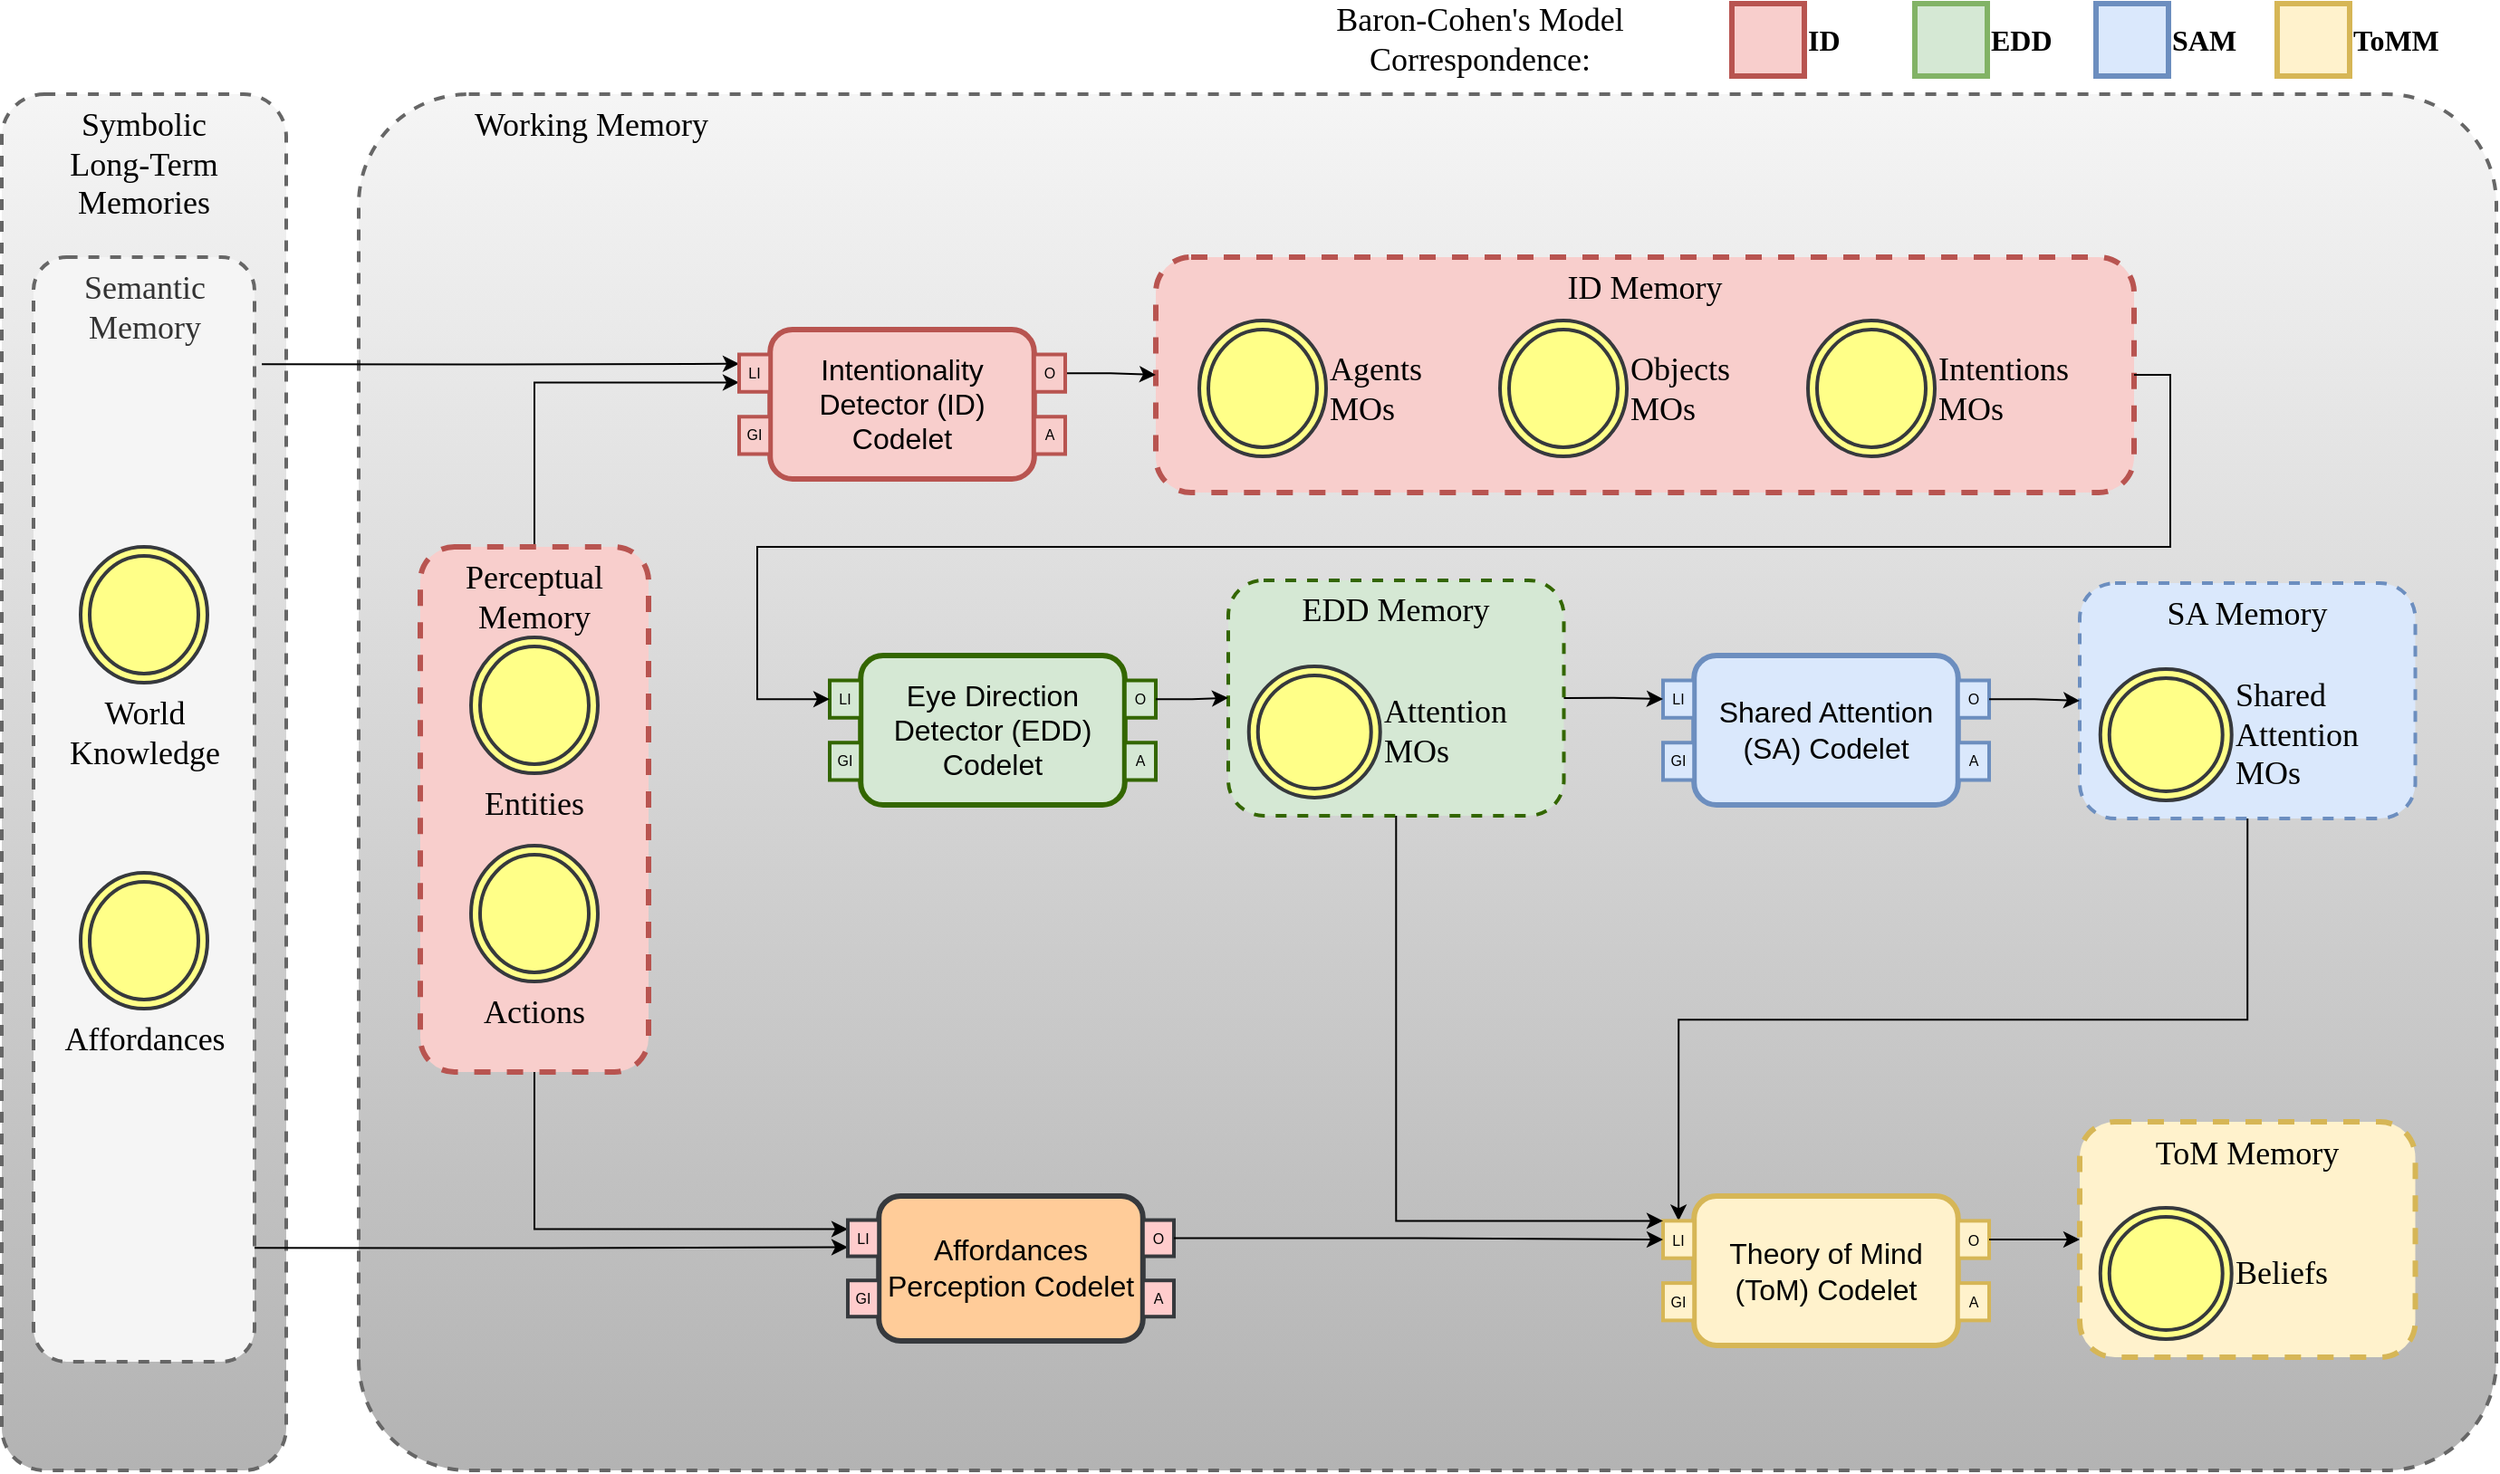 <mxfile version="16.1.2" type="device" pages="7"><diagram id="8JJwKSZTb5gn7_4QAaBS" name="Overview"><mxGraphModel dx="1038" dy="-193" grid="1" gridSize="10" guides="1" tooltips="1" connect="1" arrows="1" fold="1" page="1" pageScale="1" pageWidth="1100" pageHeight="850" math="0" shadow="0"><root><mxCell id="0"/><mxCell id="1" parent="0"/><mxCell id="M0Jl947H55iaw4nD2eUY-66" value="&lt;div align=&quot;left&quot;&gt;Working Memory&lt;br&gt;&lt;/div&gt;" style="rounded=1;whiteSpace=wrap;html=1;strokeWidth=2;fillColor=#f5f5f5;dashed=1;strokeColor=#666666;verticalAlign=top;align=left;spacingLeft=62;fontFamily=Hack;fontSource=https%3A%2F%2Ffonts.googleapis.com%2Fcss%3Ffamily%3DHack;fontSize=18;arcSize=8;gradientColor=#b3b3b3;" parent="1" vertex="1"><mxGeometry x="280" y="1280" width="1180" height="760" as="geometry"/></mxCell><mxCell id="M0Jl947H55iaw4nD2eUY-105" value="&lt;font data-font-src=&quot;https://fonts.googleapis.com/css?family=Hack&quot; style=&quot;font-size: 18px&quot; face=&quot;Hack&quot;&gt;Symbolic &lt;br&gt;Long-Term Memories&lt;/font&gt;" style="rounded=1;whiteSpace=wrap;html=1;align=center;verticalAlign=top;fillColor=#f5f5f5;strokeColor=#666666;dashed=1;strokeWidth=2;gradientColor=#b3b3b3;" parent="1" vertex="1"><mxGeometry x="83" y="1280" width="157" height="760" as="geometry"/></mxCell><mxCell id="M0Jl947H55iaw4nD2eUY-106" value="&lt;font data-font-src=&quot;https://fonts.googleapis.com/css?family=Hack&quot; style=&quot;font-size: 18px;&quot; face=&quot;Hack&quot;&gt;Semantic Memory&lt;/font&gt;" style="rounded=1;whiteSpace=wrap;html=1;align=center;verticalAlign=top;fillColor=#f5f5f5;strokeColor=#666666;dashed=1;strokeWidth=2;fontSize=18;fontColor=#333333;" parent="1" vertex="1"><mxGeometry x="100.5" y="1370" width="122" height="610" as="geometry"/></mxCell><mxCell id="M0Jl947H55iaw4nD2eUY-64" value="&lt;font style=&quot;font-size: 18px;&quot;&gt;World Knowledge&lt;/font&gt;" style="ellipse;shape=doubleEllipse;whiteSpace=wrap;html=1;strokeColor=#36393d;strokeWidth=2;fillColor=#ffff88;fontSize=18;align=center;verticalAlign=top;labelPosition=center;verticalLabelPosition=bottom;fontFamily=Hack;fontSource=https%3A%2F%2Ffonts.googleapis.com%2Fcss%3Ffamily%3DHack;" parent="1" vertex="1"><mxGeometry x="126.5" y="1530" width="70" height="75" as="geometry"/></mxCell><mxCell id="M0Jl947H55iaw4nD2eUY-65" value="&lt;font style=&quot;font-size: 18px;&quot;&gt;Affordances&lt;/font&gt;" style="ellipse;shape=doubleEllipse;whiteSpace=wrap;html=1;strokeColor=#36393d;strokeWidth=2;fillColor=#ffff88;fontSize=18;align=center;verticalAlign=top;labelPosition=center;verticalLabelPosition=bottom;fontFamily=Hack;fontSource=https%3A%2F%2Ffonts.googleapis.com%2Fcss%3Ffamily%3DHack;" parent="1" vertex="1"><mxGeometry x="126.5" y="1710" width="70" height="75" as="geometry"/></mxCell><mxCell id="M0Jl947H55iaw4nD2eUY-113" style="edgeStyle=orthogonalEdgeStyle;rounded=0;orthogonalLoop=1;jettySize=auto;html=1;exitX=0.5;exitY=0;exitDx=0;exitDy=0;entryX=0;entryY=0.75;entryDx=0;entryDy=0;fontFamily=Hack;fontSource=https%3A%2F%2Ffonts.googleapis.com%2Fcss%3Ffamily%3DHack;fontSize=16;" parent="1" source="M0Jl947H55iaw4nD2eUY-109" target="M0Jl947H55iaw4nD2eUY-75" edge="1"><mxGeometry relative="1" as="geometry"/></mxCell><mxCell id="M0Jl947H55iaw4nD2eUY-114" style="edgeStyle=orthogonalEdgeStyle;rounded=0;orthogonalLoop=1;jettySize=auto;html=1;exitX=0.5;exitY=1;exitDx=0;exitDy=0;entryX=0;entryY=0.25;entryDx=0;entryDy=0;fontFamily=Hack;fontSource=https%3A%2F%2Ffonts.googleapis.com%2Fcss%3Ffamily%3DHack;fontSize=16;" parent="1" source="M0Jl947H55iaw4nD2eUY-109" target="M0Jl947H55iaw4nD2eUY-102" edge="1"><mxGeometry relative="1" as="geometry"/></mxCell><mxCell id="M0Jl947H55iaw4nD2eUY-109" value="&lt;font data-font-src=&quot;https://fonts.googleapis.com/css?family=Hack&quot; style=&quot;font-size: 18px&quot; face=&quot;Hack&quot;&gt;Perceptual Memory&lt;/font&gt;" style="rounded=1;whiteSpace=wrap;html=1;align=center;verticalAlign=top;fillColor=#f8cecc;strokeColor=#b85450;dashed=1;strokeWidth=3;" parent="1" vertex="1"><mxGeometry x="314" y="1530" width="126" height="290" as="geometry"/></mxCell><mxCell id="M0Jl947H55iaw4nD2eUY-68" value="&lt;font style=&quot;font-size: 18px;&quot;&gt;Entities&lt;/font&gt;" style="ellipse;shape=doubleEllipse;whiteSpace=wrap;html=1;strokeColor=#36393d;strokeWidth=2;fillColor=#ffff88;fontSize=18;align=center;verticalAlign=top;labelPosition=center;verticalLabelPosition=bottom;fontFamily=Hack;fontSource=https%3A%2F%2Ffonts.googleapis.com%2Fcss%3Ffamily%3DHack;" parent="1" vertex="1"><mxGeometry x="342" y="1580" width="70" height="75" as="geometry"/></mxCell><mxCell id="M0Jl947H55iaw4nD2eUY-69" value="&lt;font style=&quot;font-size: 18px;&quot;&gt;Actions&lt;/font&gt;" style="ellipse;shape=doubleEllipse;whiteSpace=wrap;html=1;strokeColor=#36393d;strokeWidth=2;fillColor=#ffff88;fontSize=18;align=center;verticalAlign=top;labelPosition=center;verticalLabelPosition=bottom;fontFamily=Hack;fontSource=https%3A%2F%2Ffonts.googleapis.com%2Fcss%3Ffamily%3DHack;" parent="1" vertex="1"><mxGeometry x="342" y="1695" width="70" height="75" as="geometry"/></mxCell><mxCell id="M0Jl947H55iaw4nD2eUY-112" style="edgeStyle=orthogonalEdgeStyle;rounded=0;orthogonalLoop=1;jettySize=auto;html=1;exitX=1.033;exitY=0.097;exitDx=0;exitDy=0;entryX=0;entryY=0.25;entryDx=0;entryDy=0;fontFamily=Hack;fontSource=https%3A%2F%2Ffonts.googleapis.com%2Fcss%3Ffamily%3DHack;fontSize=16;exitPerimeter=0;" parent="1" source="M0Jl947H55iaw4nD2eUY-106" target="M0Jl947H55iaw4nD2eUY-75" edge="1"><mxGeometry relative="1" as="geometry"/></mxCell><mxCell id="M0Jl947H55iaw4nD2eUY-116" style="edgeStyle=orthogonalEdgeStyle;rounded=0;orthogonalLoop=1;jettySize=auto;html=1;exitX=1;exitY=0.897;exitDx=0;exitDy=0;entryX=0;entryY=0.75;entryDx=0;entryDy=0;fontFamily=Hack;fontSource=https%3A%2F%2Ffonts.googleapis.com%2Fcss%3Ffamily%3DHack;fontSize=16;exitPerimeter=0;" parent="1" source="M0Jl947H55iaw4nD2eUY-106" target="M0Jl947H55iaw4nD2eUY-102" edge="1"><mxGeometry relative="1" as="geometry"/></mxCell><mxCell id="M0Jl947H55iaw4nD2eUY-117" value="&lt;font data-font-src=&quot;https://fonts.googleapis.com/css?family=Hack&quot; style=&quot;font-size: 18px&quot; face=&quot;Hack&quot;&gt;ID Memory&lt;br&gt;&lt;/font&gt;" style="rounded=1;whiteSpace=wrap;html=1;align=center;verticalAlign=top;fillColor=#f8cecc;strokeColor=#b85450;dashed=1;strokeWidth=3;perimeterSpacing=0;" parent="1" vertex="1"><mxGeometry x="720" y="1370" width="540" height="130" as="geometry"/></mxCell><mxCell id="M0Jl947H55iaw4nD2eUY-118" value="&lt;font style=&quot;font-size: 18px;&quot;&gt;Agents MOs&lt;/font&gt;" style="ellipse;shape=doubleEllipse;whiteSpace=wrap;html=1;strokeColor=#36393d;strokeWidth=2;fillColor=#ffff88;fontSize=18;align=left;verticalAlign=middle;labelPosition=right;verticalLabelPosition=middle;fontFamily=Hack;fontSource=https%3A%2F%2Ffonts.googleapis.com%2Fcss%3Ffamily%3DHack;" parent="1" vertex="1"><mxGeometry x="744" y="1405" width="70" height="75" as="geometry"/></mxCell><mxCell id="M0Jl947H55iaw4nD2eUY-119" value="&lt;font style=&quot;font-size: 18px;&quot;&gt;Objects MOs&lt;/font&gt;" style="ellipse;shape=doubleEllipse;whiteSpace=wrap;html=1;strokeColor=#36393d;strokeWidth=2;fillColor=#ffff88;fontSize=18;align=left;verticalAlign=middle;labelPosition=right;verticalLabelPosition=middle;fontFamily=Hack;fontSource=https%3A%2F%2Ffonts.googleapis.com%2Fcss%3Ffamily%3DHack;" parent="1" vertex="1"><mxGeometry x="910" y="1405" width="70" height="75" as="geometry"/></mxCell><mxCell id="M0Jl947H55iaw4nD2eUY-120" value="&lt;font style=&quot;font-size: 18px;&quot;&gt;Intentions MOs&lt;/font&gt;" style="ellipse;shape=doubleEllipse;whiteSpace=wrap;html=1;strokeColor=#36393d;strokeWidth=2;fillColor=#ffff88;fontSize=18;align=left;verticalAlign=middle;labelPosition=right;verticalLabelPosition=middle;fontFamily=Hack;fontSource=https%3A%2F%2Ffonts.googleapis.com%2Fcss%3Ffamily%3DHack;" parent="1" vertex="1"><mxGeometry x="1080" y="1405" width="70" height="75" as="geometry"/></mxCell><mxCell id="M0Jl947H55iaw4nD2eUY-121" style="edgeStyle=orthogonalEdgeStyle;rounded=0;orthogonalLoop=1;jettySize=auto;html=1;fontFamily=Hack;fontSource=https%3A%2F%2Ffonts.googleapis.com%2Fcss%3Ffamily%3DHack;fontSize=18;exitX=1;exitY=0.5;exitDx=0;exitDy=0;" parent="1" source="M0Jl947H55iaw4nD2eUY-73" target="M0Jl947H55iaw4nD2eUY-117" edge="1"><mxGeometry relative="1" as="geometry"/></mxCell><mxCell id="M0Jl947H55iaw4nD2eUY-125" value="" style="group;fontFamily=Hack;fontSource=https%3A%2F%2Ffonts.googleapis.com%2Fcss%3Ffamily%3DHack;fontSize=12;" parent="1" vertex="1" connectable="0"><mxGeometry x="540" y="1590" width="180" height="98.44" as="geometry"/></mxCell><mxCell id="M0Jl947H55iaw4nD2eUY-126" value="&lt;font style=&quot;font-size: 16px&quot;&gt;Eye Direction Detector (EDD) Codelet&lt;/font&gt;" style="rounded=1;whiteSpace=wrap;html=1;strokeWidth=3;fillColor=#D5E8D4;strokeColor=#336600;" parent="M0Jl947H55iaw4nD2eUY-125" vertex="1"><mxGeometry x="17.113" width="145.775" height="82.5" as="geometry"/></mxCell><mxCell id="M0Jl947H55iaw4nD2eUY-127" value="&lt;font style=&quot;font-size: 8px;&quot;&gt;O&lt;/font&gt;" style="whiteSpace=wrap;html=1;strokeWidth=2;fillColor=#D5E8D4;strokeColor=#336600;fontSize=8;" parent="M0Jl947H55iaw4nD2eUY-125" vertex="1"><mxGeometry x="162.887" y="13.75" width="17.113" height="20.625" as="geometry"/></mxCell><mxCell id="M0Jl947H55iaw4nD2eUY-128" value="&lt;font style=&quot;font-size: 8px;&quot;&gt;A&lt;/font&gt;" style="whiteSpace=wrap;html=1;strokeWidth=2;fillColor=#D5E8D4;strokeColor=#336600;fontSize=8;" parent="M0Jl947H55iaw4nD2eUY-125" vertex="1"><mxGeometry x="162.887" y="48.125" width="17.113" height="20.625" as="geometry"/></mxCell><mxCell id="M0Jl947H55iaw4nD2eUY-129" value="&lt;font style=&quot;font-size: 8px; line-height: 120%;&quot;&gt;LI&lt;/font&gt;" style="whiteSpace=wrap;html=1;strokeWidth=2;fillColor=#D5E8D4;strokeColor=#336600;verticalAlign=middle;spacing=0;fontSize=8;" parent="M0Jl947H55iaw4nD2eUY-125" vertex="1"><mxGeometry y="13.75" width="17.113" height="20.625" as="geometry"/></mxCell><mxCell id="M0Jl947H55iaw4nD2eUY-130" value="&lt;font style=&quot;font-size: 8px;&quot;&gt;GI&lt;/font&gt;" style="whiteSpace=wrap;html=1;strokeWidth=2;fillColor=#D5E8D4;strokeColor=#336600;fontSize=8;" parent="M0Jl947H55iaw4nD2eUY-125" vertex="1"><mxGeometry y="48.125" width="17.113" height="20.625" as="geometry"/></mxCell><mxCell id="M0Jl947H55iaw4nD2eUY-165" value="" style="group;fontFamily=Hack;fontSource=https%3A%2F%2Ffonts.googleapis.com%2Fcss%3Ffamily%3DHack;fontSize=12;" parent="M0Jl947H55iaw4nD2eUY-125" vertex="1" connectable="0"><mxGeometry x="460" width="180" height="98.44" as="geometry"/></mxCell><mxCell id="M0Jl947H55iaw4nD2eUY-166" value="&lt;font style=&quot;font-size: 16px&quot;&gt;Shared Attention (SA) Codelet&lt;/font&gt;" style="rounded=1;whiteSpace=wrap;html=1;strokeWidth=3;fillColor=#dae8fc;strokeColor=#6c8ebf;" parent="M0Jl947H55iaw4nD2eUY-165" vertex="1"><mxGeometry x="17.113" width="145.775" height="82.5" as="geometry"/></mxCell><mxCell id="M0Jl947H55iaw4nD2eUY-167" value="&lt;font style=&quot;font-size: 8px;&quot;&gt;O&lt;/font&gt;" style="whiteSpace=wrap;html=1;strokeWidth=2;fillColor=#dae8fc;strokeColor=#6c8ebf;fontSize=8;" parent="M0Jl947H55iaw4nD2eUY-165" vertex="1"><mxGeometry x="162.887" y="13.75" width="17.113" height="20.625" as="geometry"/></mxCell><mxCell id="M0Jl947H55iaw4nD2eUY-168" value="&lt;font style=&quot;font-size: 8px;&quot;&gt;A&lt;/font&gt;" style="whiteSpace=wrap;html=1;strokeWidth=2;fillColor=#dae8fc;strokeColor=#6c8ebf;fontSize=8;" parent="M0Jl947H55iaw4nD2eUY-165" vertex="1"><mxGeometry x="162.887" y="48.125" width="17.113" height="20.625" as="geometry"/></mxCell><mxCell id="M0Jl947H55iaw4nD2eUY-169" value="&lt;font style=&quot;font-size: 8px; line-height: 120%;&quot;&gt;LI&lt;/font&gt;" style="whiteSpace=wrap;html=1;strokeWidth=2;fillColor=#dae8fc;strokeColor=#6c8ebf;verticalAlign=middle;spacing=0;fontSize=8;" parent="M0Jl947H55iaw4nD2eUY-165" vertex="1"><mxGeometry y="13.75" width="17.113" height="20.625" as="geometry"/></mxCell><mxCell id="M0Jl947H55iaw4nD2eUY-170" value="&lt;font style=&quot;font-size: 8px;&quot;&gt;GI&lt;/font&gt;" style="whiteSpace=wrap;html=1;strokeWidth=2;fillColor=#dae8fc;strokeColor=#6c8ebf;fontSize=8;" parent="M0Jl947H55iaw4nD2eUY-165" vertex="1"><mxGeometry y="48.125" width="17.113" height="20.625" as="geometry"/></mxCell><mxCell id="M0Jl947H55iaw4nD2eUY-138" style="edgeStyle=orthogonalEdgeStyle;rounded=0;orthogonalLoop=1;jettySize=auto;html=1;exitX=1;exitY=0.5;exitDx=0;exitDy=0;entryX=0;entryY=0.5;entryDx=0;entryDy=0;fontFamily=Hack;fontSource=https%3A%2F%2Ffonts.googleapis.com%2Fcss%3Ffamily%3DHack;fontSize=18;" parent="1" source="M0Jl947H55iaw4nD2eUY-117" target="M0Jl947H55iaw4nD2eUY-129" edge="1"><mxGeometry relative="1" as="geometry"><Array as="points"><mxPoint x="1280" y="1435"/><mxPoint x="1280" y="1530"/><mxPoint x="500" y="1530"/><mxPoint x="500" y="1614"/></Array></mxGeometry></mxCell><mxCell id="M0Jl947H55iaw4nD2eUY-139" value="" style="group;perimeterSpacing=0;strokeWidth=3;" parent="1" vertex="1" connectable="0"><mxGeometry x="760" y="1548.44" width="185.25" height="130" as="geometry"/></mxCell><mxCell id="M0Jl947H55iaw4nD2eUY-123" value="&lt;font data-font-src=&quot;https://fonts.googleapis.com/css?family=Hack&quot; style=&quot;font-size: 18px&quot; face=&quot;Hack&quot;&gt;EDD Memory&lt;/font&gt;" style="rounded=1;whiteSpace=wrap;html=1;align=center;verticalAlign=top;fillColor=#D5E8D4;strokeColor=#336600;dashed=1;strokeWidth=2;" parent="M0Jl947H55iaw4nD2eUY-139" vertex="1"><mxGeometry width="185.25" height="130" as="geometry"/></mxCell><mxCell id="M0Jl947H55iaw4nD2eUY-124" value="&lt;font style=&quot;font-size: 18px;&quot;&gt;Attention MOs&lt;/font&gt;" style="ellipse;shape=doubleEllipse;whiteSpace=wrap;html=1;strokeColor=#36393d;strokeWidth=2;fillColor=#ffff88;fontSize=18;align=left;verticalAlign=middle;labelPosition=right;verticalLabelPosition=middle;fontFamily=Hack;fontSource=https%3A%2F%2Ffonts.googleapis.com%2Fcss%3Ffamily%3DHack;direction=south;" parent="M0Jl947H55iaw4nD2eUY-139" vertex="1"><mxGeometry x="11.37" y="47.5" width="72.5" height="72.5" as="geometry"/></mxCell><mxCell id="M0Jl947H55iaw4nD2eUY-140" style="edgeStyle=orthogonalEdgeStyle;rounded=0;orthogonalLoop=1;jettySize=auto;html=1;exitX=1;exitY=0.5;exitDx=0;exitDy=0;fontFamily=Hack;fontSource=https%3A%2F%2Ffonts.googleapis.com%2Fcss%3Ffamily%3DHack;fontSize=16;" parent="1" source="M0Jl947H55iaw4nD2eUY-127" target="M0Jl947H55iaw4nD2eUY-123" edge="1"><mxGeometry relative="1" as="geometry"/></mxCell><mxCell id="M0Jl947H55iaw4nD2eUY-171" value="" style="group;strokeWidth=3;" parent="1" vertex="1" connectable="0"><mxGeometry x="1230" y="1550" width="185.25" height="130" as="geometry"/></mxCell><mxCell id="M0Jl947H55iaw4nD2eUY-172" value="&lt;font data-font-src=&quot;https://fonts.googleapis.com/css?family=Hack&quot; style=&quot;font-size: 18px&quot; face=&quot;Hack&quot;&gt;SA Memory&lt;/font&gt;" style="rounded=1;whiteSpace=wrap;html=1;align=center;verticalAlign=top;fillColor=#dae8fc;strokeColor=#6c8ebf;dashed=1;strokeWidth=2;" parent="M0Jl947H55iaw4nD2eUY-171" vertex="1"><mxGeometry width="185.25" height="130" as="geometry"/></mxCell><mxCell id="M0Jl947H55iaw4nD2eUY-173" value="Shared Attention MOs" style="ellipse;shape=doubleEllipse;whiteSpace=wrap;html=1;strokeColor=#36393d;strokeWidth=2;fillColor=#ffff88;fontSize=18;align=left;verticalAlign=middle;labelPosition=right;verticalLabelPosition=middle;fontFamily=Hack;fontSource=https%3A%2F%2Ffonts.googleapis.com%2Fcss%3Ffamily%3DHack;direction=south;" parent="M0Jl947H55iaw4nD2eUY-171" vertex="1"><mxGeometry x="11.37" y="47.5" width="72.5" height="72.5" as="geometry"/></mxCell><mxCell id="M0Jl947H55iaw4nD2eUY-174" style="edgeStyle=orthogonalEdgeStyle;rounded=0;orthogonalLoop=1;jettySize=auto;html=1;exitX=1;exitY=0.5;exitDx=0;exitDy=0;entryX=0;entryY=0.5;entryDx=0;entryDy=0;fontFamily=Hack;fontSource=https%3A%2F%2Ffonts.googleapis.com%2Fcss%3Ffamily%3DHack;fontSize=16;" parent="1" source="M0Jl947H55iaw4nD2eUY-123" target="M0Jl947H55iaw4nD2eUY-169" edge="1"><mxGeometry relative="1" as="geometry"/></mxCell><mxCell id="M0Jl947H55iaw4nD2eUY-175" style="edgeStyle=orthogonalEdgeStyle;rounded=0;orthogonalLoop=1;jettySize=auto;html=1;exitX=1;exitY=0.5;exitDx=0;exitDy=0;entryX=0;entryY=0.5;entryDx=0;entryDy=0;fontFamily=Hack;fontSource=https%3A%2F%2Ffonts.googleapis.com%2Fcss%3Ffamily%3DHack;fontSize=16;" parent="1" source="M0Jl947H55iaw4nD2eUY-167" target="M0Jl947H55iaw4nD2eUY-172" edge="1"><mxGeometry relative="1" as="geometry"/></mxCell><mxCell id="M0Jl947H55iaw4nD2eUY-182" value="" style="group" parent="1" vertex="1" connectable="0"><mxGeometry x="1230.0" y="1847.5" width="185.25" height="130" as="geometry"/></mxCell><mxCell id="M0Jl947H55iaw4nD2eUY-183" value="&lt;font data-font-src=&quot;https://fonts.googleapis.com/css?family=Hack&quot; style=&quot;font-size: 18px&quot; face=&quot;Hack&quot;&gt;ToM Memory&lt;/font&gt;" style="rounded=1;whiteSpace=wrap;html=1;align=center;verticalAlign=top;fillColor=#fff2cc;strokeColor=#d6b656;dashed=1;strokeWidth=3;" parent="M0Jl947H55iaw4nD2eUY-182" vertex="1"><mxGeometry width="185.25" height="130" as="geometry"/></mxCell><mxCell id="M0Jl947H55iaw4nD2eUY-184" value="Beliefs" style="ellipse;shape=doubleEllipse;whiteSpace=wrap;html=1;strokeColor=#36393d;strokeWidth=2;fillColor=#ffff88;fontSize=18;align=left;verticalAlign=middle;labelPosition=right;verticalLabelPosition=middle;fontFamily=Hack;fontSource=https%3A%2F%2Ffonts.googleapis.com%2Fcss%3Ffamily%3DHack;direction=south;" parent="M0Jl947H55iaw4nD2eUY-182" vertex="1"><mxGeometry x="11.37" y="47.5" width="72.5" height="72.5" as="geometry"/></mxCell><mxCell id="M0Jl947H55iaw4nD2eUY-187" style="edgeStyle=orthogonalEdgeStyle;rounded=0;orthogonalLoop=1;jettySize=auto;html=1;exitX=0.5;exitY=1;exitDx=0;exitDy=0;entryX=0.5;entryY=0;entryDx=0;entryDy=0;fontFamily=Hack;fontSource=https%3A%2F%2Ffonts.googleapis.com%2Fcss%3Ffamily%3DHack;fontSize=16;" parent="1" source="M0Jl947H55iaw4nD2eUY-172" target="M0Jl947H55iaw4nD2eUY-180" edge="1"><mxGeometry relative="1" as="geometry"/></mxCell><mxCell id="M0Jl947H55iaw4nD2eUY-72" value="&lt;font style=&quot;font-size: 16px&quot;&gt;Intentionality Detector (ID) Codelet&lt;/font&gt;" style="rounded=1;whiteSpace=wrap;html=1;strokeWidth=3;fillColor=#f8cecc;strokeColor=#b85450;" parent="1" vertex="1"><mxGeometry x="507.113" y="1410" width="145.775" height="82.5" as="geometry"/></mxCell><mxCell id="M0Jl947H55iaw4nD2eUY-73" value="&lt;font style=&quot;font-size: 8px;&quot;&gt;O&lt;/font&gt;" style="whiteSpace=wrap;html=1;strokeWidth=2;fillColor=#f8cecc;strokeColor=#b85450;fontSize=8;" parent="1" vertex="1"><mxGeometry x="652.887" y="1423.75" width="17.113" height="20.625" as="geometry"/></mxCell><mxCell id="M0Jl947H55iaw4nD2eUY-74" value="&lt;font style=&quot;font-size: 8px;&quot;&gt;A&lt;/font&gt;" style="whiteSpace=wrap;html=1;strokeWidth=2;fillColor=#f8cecc;strokeColor=#b85450;fontSize=8;" parent="1" vertex="1"><mxGeometry x="652.887" y="1458.125" width="17.113" height="20.625" as="geometry"/></mxCell><mxCell id="M0Jl947H55iaw4nD2eUY-75" value="&lt;font style=&quot;font-size: 8px; line-height: 120%;&quot;&gt;LI&lt;/font&gt;" style="whiteSpace=wrap;html=1;strokeWidth=2;fillColor=#f8cecc;strokeColor=#b85450;verticalAlign=middle;spacing=0;fontSize=8;" parent="1" vertex="1"><mxGeometry x="490" y="1423.75" width="17.113" height="20.625" as="geometry"/></mxCell><mxCell id="M0Jl947H55iaw4nD2eUY-76" value="&lt;font style=&quot;font-size: 8px;&quot;&gt;GI&lt;/font&gt;" style="whiteSpace=wrap;html=1;strokeWidth=2;fillColor=#f8cecc;strokeColor=#b85450;fontSize=8;" parent="1" vertex="1"><mxGeometry x="490" y="1458.125" width="17.113" height="20.625" as="geometry"/></mxCell><mxCell id="M0Jl947H55iaw4nD2eUY-98" value="" style="group;fontFamily=Hack;fontSource=https%3A%2F%2Ffonts.googleapis.com%2Fcss%3Ffamily%3DHack;fontSize=12;align=left;" parent="1" vertex="1" connectable="0"><mxGeometry x="550" y="1888.44" width="180" height="98.44" as="geometry"/></mxCell><mxCell id="M0Jl947H55iaw4nD2eUY-99" value="&lt;font style=&quot;font-size: 16px&quot;&gt;Affordances Perception Codelet&lt;/font&gt;" style="rounded=1;whiteSpace=wrap;html=1;strokeWidth=3;fillColor=#ffcc99;strokeColor=#36393d;" parent="M0Jl947H55iaw4nD2eUY-98" vertex="1"><mxGeometry x="17.113" width="145.775" height="80" as="geometry"/></mxCell><mxCell id="M0Jl947H55iaw4nD2eUY-100" value="&lt;font style=&quot;font-size: 8px;&quot;&gt;O&lt;/font&gt;" style="whiteSpace=wrap;html=1;strokeWidth=2;fillColor=#ffcccc;strokeColor=#36393d;fontSize=8;" parent="M0Jl947H55iaw4nD2eUY-98" vertex="1"><mxGeometry x="162.887" y="13.333" width="17.113" height="20" as="geometry"/></mxCell><mxCell id="M0Jl947H55iaw4nD2eUY-101" value="&lt;font style=&quot;font-size: 8px;&quot;&gt;A&lt;/font&gt;" style="whiteSpace=wrap;html=1;strokeWidth=2;fillColor=#ffcccc;strokeColor=#36393d;fontSize=8;" parent="M0Jl947H55iaw4nD2eUY-98" vertex="1"><mxGeometry x="162.887" y="46.667" width="17.113" height="20" as="geometry"/></mxCell><mxCell id="M0Jl947H55iaw4nD2eUY-102" value="&lt;font style=&quot;font-size: 8px; line-height: 120%;&quot;&gt;LI&lt;/font&gt;" style="whiteSpace=wrap;html=1;strokeWidth=2;fillColor=#ffcccc;strokeColor=#36393d;verticalAlign=middle;spacing=0;fontSize=8;" parent="M0Jl947H55iaw4nD2eUY-98" vertex="1"><mxGeometry y="13.333" width="17.113" height="20" as="geometry"/></mxCell><mxCell id="M0Jl947H55iaw4nD2eUY-103" value="&lt;font style=&quot;font-size: 8px;&quot;&gt;GI&lt;/font&gt;" style="whiteSpace=wrap;html=1;strokeWidth=2;fillColor=#ffcccc;strokeColor=#36393d;fontSize=8;" parent="M0Jl947H55iaw4nD2eUY-98" vertex="1"><mxGeometry y="46.667" width="17.113" height="20" as="geometry"/></mxCell><mxCell id="M0Jl947H55iaw4nD2eUY-176" value="" style="group;fontFamily=Hack;fontSource=https%3A%2F%2Ffonts.googleapis.com%2Fcss%3Ffamily%3DHack;fontSize=12;" parent="M0Jl947H55iaw4nD2eUY-98" vertex="1" connectable="0"><mxGeometry x="450" width="180" height="98.44" as="geometry"/></mxCell><mxCell id="M0Jl947H55iaw4nD2eUY-177" value="&lt;font style=&quot;font-size: 16px&quot;&gt;Theory of Mind (ToM) Codelet&lt;br&gt;&lt;/font&gt;" style="rounded=1;whiteSpace=wrap;html=1;strokeWidth=3;fillColor=#fff2cc;strokeColor=#d6b656;" parent="M0Jl947H55iaw4nD2eUY-176" vertex="1"><mxGeometry x="17.113" width="145.775" height="82.5" as="geometry"/></mxCell><mxCell id="M0Jl947H55iaw4nD2eUY-178" value="&lt;font style=&quot;font-size: 8px;&quot;&gt;O&lt;/font&gt;" style="whiteSpace=wrap;html=1;strokeWidth=2;fillColor=#fff2cc;strokeColor=#d6b656;fontSize=8;" parent="M0Jl947H55iaw4nD2eUY-176" vertex="1"><mxGeometry x="162.887" y="13.75" width="17.113" height="20.625" as="geometry"/></mxCell><mxCell id="M0Jl947H55iaw4nD2eUY-179" value="&lt;font style=&quot;font-size: 8px;&quot;&gt;A&lt;/font&gt;" style="whiteSpace=wrap;html=1;strokeWidth=2;fillColor=#fff2cc;strokeColor=#d6b656;fontSize=8;" parent="M0Jl947H55iaw4nD2eUY-176" vertex="1"><mxGeometry x="162.887" y="48.125" width="17.113" height="20.625" as="geometry"/></mxCell><mxCell id="M0Jl947H55iaw4nD2eUY-180" value="&lt;font style=&quot;font-size: 8px; line-height: 120%;&quot;&gt;LI&lt;/font&gt;" style="whiteSpace=wrap;html=1;strokeWidth=2;fillColor=#fff2cc;strokeColor=#d6b656;verticalAlign=middle;spacing=0;fontSize=8;" parent="M0Jl947H55iaw4nD2eUY-176" vertex="1"><mxGeometry y="13.75" width="17.113" height="20.625" as="geometry"/></mxCell><mxCell id="M0Jl947H55iaw4nD2eUY-181" value="&lt;font style=&quot;font-size: 8px;&quot;&gt;GI&lt;/font&gt;" style="whiteSpace=wrap;html=1;strokeWidth=2;fillColor=#fff2cc;strokeColor=#d6b656;fontSize=8;" parent="M0Jl947H55iaw4nD2eUY-176" vertex="1"><mxGeometry y="48.125" width="17.113" height="20.625" as="geometry"/></mxCell><mxCell id="M0Jl947H55iaw4nD2eUY-189" style="edgeStyle=orthogonalEdgeStyle;rounded=0;orthogonalLoop=1;jettySize=auto;html=1;exitX=1;exitY=0.5;exitDx=0;exitDy=0;entryX=0;entryY=0.5;entryDx=0;entryDy=0;fontFamily=Hack;fontSource=https%3A%2F%2Ffonts.googleapis.com%2Fcss%3Ffamily%3DHack;fontSize=16;" parent="M0Jl947H55iaw4nD2eUY-98" source="M0Jl947H55iaw4nD2eUY-100" target="M0Jl947H55iaw4nD2eUY-180" edge="1"><mxGeometry relative="1" as="geometry"/></mxCell><mxCell id="M0Jl947H55iaw4nD2eUY-191" style="edgeStyle=orthogonalEdgeStyle;rounded=0;orthogonalLoop=1;jettySize=auto;html=1;fontFamily=Hack;fontSource=https%3A%2F%2Ffonts.googleapis.com%2Fcss%3Ffamily%3DHack;fontSize=16;entryX=0;entryY=0;entryDx=0;entryDy=0;" parent="1" source="M0Jl947H55iaw4nD2eUY-123" target="M0Jl947H55iaw4nD2eUY-180" edge="1"><mxGeometry relative="1" as="geometry"><Array as="points"><mxPoint x="853" y="1902"/></Array></mxGeometry></mxCell><mxCell id="M0Jl947H55iaw4nD2eUY-193" style="edgeStyle=orthogonalEdgeStyle;rounded=0;orthogonalLoop=1;jettySize=auto;html=1;exitX=1;exitY=0.5;exitDx=0;exitDy=0;entryX=0;entryY=0.5;entryDx=0;entryDy=0;fontFamily=Hack;fontSource=https%3A%2F%2Ffonts.googleapis.com%2Fcss%3Ffamily%3DHack;fontSize=16;" parent="1" source="M0Jl947H55iaw4nD2eUY-178" target="M0Jl947H55iaw4nD2eUY-183" edge="1"><mxGeometry relative="1" as="geometry"/></mxCell><mxCell id="M0Jl947H55iaw4nD2eUY-199" value="&lt;b&gt;ID&lt;/b&gt;" style="rounded=0;whiteSpace=wrap;html=1;fontFamily=Hack;fontSource=https%3A%2F%2Ffonts.googleapis.com%2Fcss%3Ffamily%3DHack;fontSize=16;strokeColor=#b85450;strokeWidth=3;fillColor=#f8cecc;align=left;verticalAlign=middle;labelPosition=right;verticalLabelPosition=middle;" parent="1" vertex="1"><mxGeometry x="1038" y="1230" width="40" height="40" as="geometry"/></mxCell><mxCell id="M0Jl947H55iaw4nD2eUY-200" value="&lt;b&gt;EDD&lt;/b&gt;" style="rounded=0;whiteSpace=wrap;html=1;fontFamily=Hack;fontSource=https%3A%2F%2Ffonts.googleapis.com%2Fcss%3Ffamily%3DHack;fontSize=16;strokeColor=#82b366;strokeWidth=3;fillColor=#d5e8d4;align=left;verticalAlign=middle;labelPosition=right;verticalLabelPosition=middle;" parent="1" vertex="1"><mxGeometry x="1139" y="1230" width="40" height="40" as="geometry"/></mxCell><mxCell id="M0Jl947H55iaw4nD2eUY-201" value="&lt;b&gt;SAM&lt;/b&gt;" style="rounded=0;whiteSpace=wrap;html=1;fontFamily=Hack;fontSource=https%3A%2F%2Ffonts.googleapis.com%2Fcss%3Ffamily%3DHack;fontSize=16;strokeColor=#6c8ebf;strokeWidth=3;fillColor=#dae8fc;align=left;verticalAlign=middle;labelPosition=right;verticalLabelPosition=middle;" parent="1" vertex="1"><mxGeometry x="1239" y="1230" width="40" height="40" as="geometry"/></mxCell><mxCell id="M0Jl947H55iaw4nD2eUY-202" value="&lt;b&gt;ToMM&lt;/b&gt;" style="rounded=0;whiteSpace=wrap;html=1;fontFamily=Hack;fontSource=https%3A%2F%2Ffonts.googleapis.com%2Fcss%3Ffamily%3DHack;fontSize=16;strokeColor=#d6b656;strokeWidth=3;fillColor=#fff2cc;align=left;verticalAlign=middle;labelPosition=right;verticalLabelPosition=middle;" parent="1" vertex="1"><mxGeometry x="1339" y="1230" width="40" height="40" as="geometry"/></mxCell><mxCell id="M0Jl947H55iaw4nD2eUY-203" value="&lt;font style=&quot;font-size: 18px&quot;&gt;Baron-Cohen's Model Correspondence:&lt;/font&gt;" style="text;html=1;strokeColor=none;fillColor=none;align=center;verticalAlign=middle;whiteSpace=wrap;rounded=0;fontFamily=Hack;fontSource=https%3A%2F%2Ffonts.googleapis.com%2Fcss%3Ffamily%3DHack;fontSize=16;" parent="1" vertex="1"><mxGeometry x="779" y="1230" width="240" height="40" as="geometry"/></mxCell></root></mxGraphModel></diagram><diagram name="ID" id="j8lAPq6VEi_W4hnVSfH9"><mxGraphModel dx="1483" dy="89" grid="1" gridSize="10" guides="1" tooltips="1" connect="1" arrows="1" fold="1" page="1" pageScale="1" pageWidth="1100" pageHeight="850" math="0" shadow="0"><root><mxCell id="DAQLOWdp3Dh6VyediecC-0"/><mxCell id="DAQLOWdp3Dh6VyediecC-1" parent="DAQLOWdp3Dh6VyediecC-0"/><mxCell id="DAQLOWdp3Dh6VyediecC-2" value="&lt;div align=&quot;left&quot;&gt;Working Memory&lt;br&gt;&lt;/div&gt;" style="rounded=1;whiteSpace=wrap;html=1;strokeWidth=2;fillColor=#f5f5f5;dashed=1;strokeColor=#666666;verticalAlign=top;align=left;spacingLeft=62;fontFamily=Hack;fontSource=https%3A%2F%2Ffonts.googleapis.com%2Fcss%3Ffamily%3DHack;fontSize=18;arcSize=8;gradientColor=#b3b3b3;" vertex="1" parent="DAQLOWdp3Dh6VyediecC-1"><mxGeometry x="280" y="1280" width="1010" height="460" as="geometry"/></mxCell><mxCell id="DAQLOWdp3Dh6VyediecC-3" value="&lt;font data-font-src=&quot;https://fonts.googleapis.com/css?family=Hack&quot; style=&quot;font-size: 18px&quot; face=&quot;Hack&quot;&gt;Symbolic &lt;br&gt;Long-Term Memories&lt;/font&gt;" style="rounded=1;whiteSpace=wrap;html=1;align=center;verticalAlign=top;fillColor=#f5f5f5;strokeColor=#666666;dashed=1;strokeWidth=2;gradientColor=#b3b3b3;" vertex="1" parent="DAQLOWdp3Dh6VyediecC-1"><mxGeometry x="70" y="1280" width="190" height="460" as="geometry"/></mxCell><mxCell id="DAQLOWdp3Dh6VyediecC-4" value="&lt;font data-font-src=&quot;https://fonts.googleapis.com/css?family=Hack&quot; style=&quot;font-size: 18px;&quot; face=&quot;Hack&quot;&gt;Semantic Memory&lt;/font&gt;" style="rounded=1;whiteSpace=wrap;html=1;align=center;verticalAlign=top;fillColor=#f5f5f5;strokeColor=#666666;dashed=1;strokeWidth=2;fontSize=18;fontColor=#333333;" vertex="1" parent="DAQLOWdp3Dh6VyediecC-1"><mxGeometry x="90" y="1370" width="150" height="330" as="geometry"/></mxCell><mxCell id="DAQLOWdp3Dh6VyediecC-5" value="&lt;font style=&quot;font-size: 18px;&quot;&gt;World Knowledge&lt;/font&gt;" style="ellipse;shape=doubleEllipse;whiteSpace=wrap;html=1;strokeColor=#36393d;strokeWidth=2;fillColor=#ffff88;fontSize=18;align=center;verticalAlign=top;labelPosition=center;verticalLabelPosition=bottom;fontFamily=Hack;fontSource=https%3A%2F%2Ffonts.googleapis.com%2Fcss%3Ffamily%3DHack;" vertex="1" parent="DAQLOWdp3Dh6VyediecC-1"><mxGeometry x="126.5" y="1430.94" width="70" height="75" as="geometry"/></mxCell><mxCell id="DAQLOWdp3Dh6VyediecC-6" value="&lt;font style=&quot;font-size: 18px;&quot;&gt;Affordances&lt;/font&gt;" style="ellipse;shape=doubleEllipse;whiteSpace=wrap;html=1;strokeColor=#36393d;strokeWidth=2;fillColor=#ffff88;fontSize=18;align=center;verticalAlign=top;labelPosition=center;verticalLabelPosition=bottom;fontFamily=Hack;fontSource=https%3A%2F%2Ffonts.googleapis.com%2Fcss%3Ffamily%3DHack;" vertex="1" parent="DAQLOWdp3Dh6VyediecC-1"><mxGeometry x="126.5" y="1567.5" width="70" height="75" as="geometry"/></mxCell><mxCell id="DAQLOWdp3Dh6VyediecC-7" style="edgeStyle=orthogonalEdgeStyle;rounded=0;orthogonalLoop=1;jettySize=auto;html=1;exitX=0.5;exitY=0;exitDx=0;exitDy=0;entryX=0;entryY=0.75;entryDx=0;entryDy=0;fontFamily=Hack;fontSource=https%3A%2F%2Ffonts.googleapis.com%2Fcss%3Ffamily%3DHack;fontSize=16;" edge="1" parent="DAQLOWdp3Dh6VyediecC-1" source="DAQLOWdp3Dh6VyediecC-9" target="DAQLOWdp3Dh6VyediecC-48"><mxGeometry relative="1" as="geometry"/></mxCell><mxCell id="DAQLOWdp3Dh6VyediecC-9" value="&lt;font data-font-src=&quot;https://fonts.googleapis.com/css?family=Hack&quot; style=&quot;font-size: 18px&quot; face=&quot;Hack&quot;&gt;Perceptual Memory&lt;/font&gt;" style="rounded=1;whiteSpace=wrap;html=1;align=center;verticalAlign=top;fillColor=#f8cecc;strokeColor=#b85450;dashed=1;strokeWidth=3;" vertex="1" parent="DAQLOWdp3Dh6VyediecC-1"><mxGeometry x="314" y="1430.94" width="126" height="290" as="geometry"/></mxCell><mxCell id="DAQLOWdp3Dh6VyediecC-10" value="&lt;font style=&quot;font-size: 18px;&quot;&gt;Entities&lt;/font&gt;" style="ellipse;shape=doubleEllipse;whiteSpace=wrap;html=1;strokeColor=#36393d;strokeWidth=2;fillColor=#ffff88;fontSize=18;align=center;verticalAlign=top;labelPosition=center;verticalLabelPosition=bottom;fontFamily=Hack;fontSource=https%3A%2F%2Ffonts.googleapis.com%2Fcss%3Ffamily%3DHack;" vertex="1" parent="DAQLOWdp3Dh6VyediecC-1"><mxGeometry x="342" y="1480.94" width="70" height="75" as="geometry"/></mxCell><mxCell id="DAQLOWdp3Dh6VyediecC-11" value="&lt;font style=&quot;font-size: 18px;&quot;&gt;Actions&lt;/font&gt;" style="ellipse;shape=doubleEllipse;whiteSpace=wrap;html=1;strokeColor=#36393d;strokeWidth=2;fillColor=#ffff88;fontSize=18;align=center;verticalAlign=top;labelPosition=center;verticalLabelPosition=bottom;fontFamily=Hack;fontSource=https%3A%2F%2Ffonts.googleapis.com%2Fcss%3Ffamily%3DHack;" vertex="1" parent="DAQLOWdp3Dh6VyediecC-1"><mxGeometry x="342" y="1595.94" width="70" height="75" as="geometry"/></mxCell><mxCell id="DAQLOWdp3Dh6VyediecC-12" style="edgeStyle=orthogonalEdgeStyle;rounded=0;orthogonalLoop=1;jettySize=auto;html=1;exitX=1.033;exitY=0.097;exitDx=0;exitDy=0;entryX=0;entryY=0.25;entryDx=0;entryDy=0;fontFamily=Hack;fontSource=https%3A%2F%2Ffonts.googleapis.com%2Fcss%3Ffamily%3DHack;fontSize=16;exitPerimeter=0;" edge="1" parent="DAQLOWdp3Dh6VyediecC-1" source="DAQLOWdp3Dh6VyediecC-4" target="DAQLOWdp3Dh6VyediecC-48"><mxGeometry relative="1" as="geometry"/></mxCell><mxCell id="DAQLOWdp3Dh6VyediecC-14" value="&lt;font data-font-src=&quot;https://fonts.googleapis.com/css?family=Hack&quot; style=&quot;font-size: 18px&quot; face=&quot;Hack&quot;&gt;ID Memory&lt;br&gt;&lt;/font&gt;" style="rounded=1;whiteSpace=wrap;html=1;align=center;verticalAlign=top;fillColor=#f8cecc;strokeColor=#b85450;dashed=1;strokeWidth=3;perimeterSpacing=0;" vertex="1" parent="DAQLOWdp3Dh6VyediecC-1"><mxGeometry x="720" y="1300.94" width="550" height="130" as="geometry"/></mxCell><mxCell id="DAQLOWdp3Dh6VyediecC-15" value="&lt;font style=&quot;font-size: 18px;&quot;&gt;Agents MOs&lt;/font&gt;" style="ellipse;shape=doubleEllipse;whiteSpace=wrap;html=1;strokeColor=#36393d;strokeWidth=2;fillColor=#ffff88;fontSize=18;align=left;verticalAlign=middle;labelPosition=right;verticalLabelPosition=middle;fontFamily=Hack;fontSource=https%3A%2F%2Ffonts.googleapis.com%2Fcss%3Ffamily%3DHack;" vertex="1" parent="DAQLOWdp3Dh6VyediecC-1"><mxGeometry x="744" y="1335.94" width="70" height="75" as="geometry"/></mxCell><mxCell id="DAQLOWdp3Dh6VyediecC-16" value="&lt;font style=&quot;font-size: 18px;&quot;&gt;Objects MOs&lt;/font&gt;" style="ellipse;shape=doubleEllipse;whiteSpace=wrap;html=1;strokeColor=#36393d;strokeWidth=2;fillColor=#ffff88;fontSize=18;align=left;verticalAlign=middle;labelPosition=right;verticalLabelPosition=middle;fontFamily=Hack;fontSource=https%3A%2F%2Ffonts.googleapis.com%2Fcss%3Ffamily%3DHack;" vertex="1" parent="DAQLOWdp3Dh6VyediecC-1"><mxGeometry x="910" y="1335.94" width="70" height="75" as="geometry"/></mxCell><mxCell id="DAQLOWdp3Dh6VyediecC-17" value="&lt;font style=&quot;font-size: 18px;&quot;&gt;Intentions MOs&lt;/font&gt;" style="ellipse;shape=doubleEllipse;whiteSpace=wrap;html=1;strokeColor=#36393d;strokeWidth=2;fillColor=#ffff88;fontSize=18;align=left;verticalAlign=middle;labelPosition=right;verticalLabelPosition=middle;fontFamily=Hack;fontSource=https%3A%2F%2Ffonts.googleapis.com%2Fcss%3Ffamily%3DHack;" vertex="1" parent="DAQLOWdp3Dh6VyediecC-1"><mxGeometry x="1080" y="1335.94" width="70" height="75" as="geometry"/></mxCell><mxCell id="DAQLOWdp3Dh6VyediecC-18" style="edgeStyle=orthogonalEdgeStyle;rounded=0;orthogonalLoop=1;jettySize=auto;html=1;fontFamily=Hack;fontSource=https%3A%2F%2Ffonts.googleapis.com%2Fcss%3Ffamily%3DHack;fontSize=18;exitX=1;exitY=0.5;exitDx=0;exitDy=0;" edge="1" parent="DAQLOWdp3Dh6VyediecC-1" source="DAQLOWdp3Dh6VyediecC-46" target="DAQLOWdp3Dh6VyediecC-14"><mxGeometry relative="1" as="geometry"/></mxCell><mxCell id="DAQLOWdp3Dh6VyediecC-45" value="&lt;font style=&quot;font-size: 16px&quot;&gt;Intentionality Detector (ID) Codelet&lt;/font&gt;" style="rounded=1;whiteSpace=wrap;html=1;strokeWidth=3;fillColor=#f8cecc;strokeColor=#b85450;" vertex="1" parent="DAQLOWdp3Dh6VyediecC-1"><mxGeometry x="507.113" y="1340.94" width="145.775" height="82.5" as="geometry"/></mxCell><mxCell id="DAQLOWdp3Dh6VyediecC-46" value="&lt;font style=&quot;font-size: 8px;&quot;&gt;O&lt;/font&gt;" style="whiteSpace=wrap;html=1;strokeWidth=2;fillColor=#f8cecc;strokeColor=#b85450;fontSize=8;" vertex="1" parent="DAQLOWdp3Dh6VyediecC-1"><mxGeometry x="652.887" y="1354.69" width="17.113" height="20.625" as="geometry"/></mxCell><mxCell id="DAQLOWdp3Dh6VyediecC-47" value="&lt;font style=&quot;font-size: 8px;&quot;&gt;A&lt;/font&gt;" style="whiteSpace=wrap;html=1;strokeWidth=2;fillColor=#f8cecc;strokeColor=#b85450;fontSize=8;" vertex="1" parent="DAQLOWdp3Dh6VyediecC-1"><mxGeometry x="652.887" y="1389.065" width="17.113" height="20.625" as="geometry"/></mxCell><mxCell id="DAQLOWdp3Dh6VyediecC-48" value="&lt;font style=&quot;font-size: 8px; line-height: 120%;&quot;&gt;LI&lt;/font&gt;" style="whiteSpace=wrap;html=1;strokeWidth=2;fillColor=#f8cecc;strokeColor=#b85450;verticalAlign=middle;spacing=0;fontSize=8;" vertex="1" parent="DAQLOWdp3Dh6VyediecC-1"><mxGeometry x="490" y="1354.69" width="17.113" height="20.625" as="geometry"/></mxCell><mxCell id="DAQLOWdp3Dh6VyediecC-49" value="&lt;font style=&quot;font-size: 8px;&quot;&gt;GI&lt;/font&gt;" style="whiteSpace=wrap;html=1;strokeWidth=2;fillColor=#f8cecc;strokeColor=#b85450;fontSize=8;" vertex="1" parent="DAQLOWdp3Dh6VyediecC-1"><mxGeometry x="490" y="1389.065" width="17.113" height="20.625" as="geometry"/></mxCell></root></mxGraphModel></diagram><diagram name="EDD" id="ssCEo5NQ2G6RhvPEOkz8"><mxGraphModel dx="1221" dy="-77" grid="1" gridSize="10" guides="1" tooltips="1" connect="1" arrows="1" fold="1" page="1" pageScale="1" pageWidth="1100" pageHeight="850" math="0" shadow="0"><root><mxCell id="dkNvAQ_o8_9dEzPltp-O-0"/><mxCell id="dkNvAQ_o8_9dEzPltp-O-1" parent="dkNvAQ_o8_9dEzPltp-O-0"/><mxCell id="dkNvAQ_o8_9dEzPltp-O-2" value="&lt;div align=&quot;left&quot;&gt;Working Memory&lt;br&gt;&lt;/div&gt;" style="rounded=1;whiteSpace=wrap;html=1;strokeWidth=2;fillColor=#f5f5f5;dashed=1;strokeColor=#666666;verticalAlign=top;align=left;spacingLeft=62;fontFamily=Hack;fontSource=https%3A%2F%2Ffonts.googleapis.com%2Fcss%3Ffamily%3DHack;fontSize=18;arcSize=8;gradientColor=#b3b3b3;" vertex="1" parent="dkNvAQ_o8_9dEzPltp-O-1"><mxGeometry x="80" y="880" width="1110" height="250" as="geometry"/></mxCell><mxCell id="dkNvAQ_o8_9dEzPltp-O-14" value="&lt;font data-font-src=&quot;https://fonts.googleapis.com/css?family=Hack&quot; style=&quot;font-size: 18px&quot; face=&quot;Hack&quot;&gt;ID Memory&lt;br&gt;&lt;/font&gt;" style="rounded=1;whiteSpace=wrap;html=1;align=center;verticalAlign=top;fillColor=#f8cecc;strokeColor=#b85450;dashed=1;strokeWidth=3;perimeterSpacing=0;" vertex="1" parent="dkNvAQ_o8_9dEzPltp-O-1"><mxGeometry x="120" y="930" width="540" height="130" as="geometry"/></mxCell><mxCell id="dkNvAQ_o8_9dEzPltp-O-15" value="&lt;font style=&quot;font-size: 18px;&quot;&gt;Agents MOs&lt;/font&gt;" style="ellipse;shape=doubleEllipse;whiteSpace=wrap;html=1;strokeColor=#36393d;strokeWidth=2;fillColor=#ffff88;fontSize=18;align=left;verticalAlign=middle;labelPosition=right;verticalLabelPosition=middle;fontFamily=Hack;fontSource=https%3A%2F%2Ffonts.googleapis.com%2Fcss%3Ffamily%3DHack;" vertex="1" parent="dkNvAQ_o8_9dEzPltp-O-1"><mxGeometry x="144" y="965" width="70" height="75" as="geometry"/></mxCell><mxCell id="dkNvAQ_o8_9dEzPltp-O-16" value="&lt;font style=&quot;font-size: 18px;&quot;&gt;Objects MOs&lt;/font&gt;" style="ellipse;shape=doubleEllipse;whiteSpace=wrap;html=1;strokeColor=#36393d;strokeWidth=2;fillColor=#ffff88;fontSize=18;align=left;verticalAlign=middle;labelPosition=right;verticalLabelPosition=middle;fontFamily=Hack;fontSource=https%3A%2F%2Ffonts.googleapis.com%2Fcss%3Ffamily%3DHack;" vertex="1" parent="dkNvAQ_o8_9dEzPltp-O-1"><mxGeometry x="310" y="965" width="70" height="75" as="geometry"/></mxCell><mxCell id="dkNvAQ_o8_9dEzPltp-O-17" value="&lt;font style=&quot;font-size: 18px;&quot;&gt;Intentions MOs&lt;/font&gt;" style="ellipse;shape=doubleEllipse;whiteSpace=wrap;html=1;strokeColor=#36393d;strokeWidth=2;fillColor=#ffff88;fontSize=18;align=left;verticalAlign=middle;labelPosition=right;verticalLabelPosition=middle;fontFamily=Hack;fontSource=https%3A%2F%2Ffonts.googleapis.com%2Fcss%3Ffamily%3DHack;" vertex="1" parent="dkNvAQ_o8_9dEzPltp-O-1"><mxGeometry x="480" y="965" width="70" height="75" as="geometry"/></mxCell><mxCell id="dkNvAQ_o8_9dEzPltp-O-19" value="" style="group;fontFamily=Hack;fontSource=https%3A%2F%2Ffonts.googleapis.com%2Fcss%3Ffamily%3DHack;fontSize=12;" vertex="1" connectable="0" parent="dkNvAQ_o8_9dEzPltp-O-1"><mxGeometry x="760" y="971.56" width="180" height="98.44" as="geometry"/></mxCell><mxCell id="dkNvAQ_o8_9dEzPltp-O-20" value="&lt;font style=&quot;font-size: 16px&quot;&gt;Eye Direction Detector (EDD) Codelet&lt;/font&gt;" style="rounded=1;whiteSpace=wrap;html=1;strokeWidth=3;fillColor=#D5E8D4;strokeColor=#336600;" vertex="1" parent="dkNvAQ_o8_9dEzPltp-O-19"><mxGeometry x="17.113" width="145.775" height="82.5" as="geometry"/></mxCell><mxCell id="dkNvAQ_o8_9dEzPltp-O-21" value="&lt;font style=&quot;font-size: 8px;&quot;&gt;O&lt;/font&gt;" style="whiteSpace=wrap;html=1;strokeWidth=2;fillColor=#D5E8D4;strokeColor=#336600;fontSize=8;" vertex="1" parent="dkNvAQ_o8_9dEzPltp-O-19"><mxGeometry x="162.887" y="13.75" width="17.113" height="20.625" as="geometry"/></mxCell><mxCell id="dkNvAQ_o8_9dEzPltp-O-22" value="&lt;font style=&quot;font-size: 8px;&quot;&gt;A&lt;/font&gt;" style="whiteSpace=wrap;html=1;strokeWidth=2;fillColor=#D5E8D4;strokeColor=#336600;fontSize=8;" vertex="1" parent="dkNvAQ_o8_9dEzPltp-O-19"><mxGeometry x="162.887" y="48.125" width="17.113" height="20.625" as="geometry"/></mxCell><mxCell id="dkNvAQ_o8_9dEzPltp-O-23" value="&lt;font style=&quot;font-size: 8px; line-height: 120%;&quot;&gt;LI&lt;/font&gt;" style="whiteSpace=wrap;html=1;strokeWidth=2;fillColor=#D5E8D4;strokeColor=#336600;verticalAlign=middle;spacing=0;fontSize=8;" vertex="1" parent="dkNvAQ_o8_9dEzPltp-O-19"><mxGeometry y="13.75" width="17.113" height="20.625" as="geometry"/></mxCell><mxCell id="dkNvAQ_o8_9dEzPltp-O-24" value="&lt;font style=&quot;font-size: 8px;&quot;&gt;GI&lt;/font&gt;" style="whiteSpace=wrap;html=1;strokeWidth=2;fillColor=#D5E8D4;strokeColor=#336600;fontSize=8;" vertex="1" parent="dkNvAQ_o8_9dEzPltp-O-19"><mxGeometry y="48.125" width="17.113" height="20.625" as="geometry"/></mxCell><mxCell id="dkNvAQ_o8_9dEzPltp-O-32" value="" style="group;perimeterSpacing=0;strokeWidth=3;" vertex="1" connectable="0" parent="dkNvAQ_o8_9dEzPltp-O-1"><mxGeometry x="980" y="930" width="185.25" height="130" as="geometry"/></mxCell><mxCell id="dkNvAQ_o8_9dEzPltp-O-33" value="&lt;font data-font-src=&quot;https://fonts.googleapis.com/css?family=Hack&quot; style=&quot;font-size: 18px&quot; face=&quot;Hack&quot;&gt;EDD Memory&lt;/font&gt;" style="rounded=1;whiteSpace=wrap;html=1;align=center;verticalAlign=top;fillColor=#D5E8D4;strokeColor=#336600;dashed=1;strokeWidth=2;" vertex="1" parent="dkNvAQ_o8_9dEzPltp-O-32"><mxGeometry width="185.25" height="130" as="geometry"/></mxCell><mxCell id="dkNvAQ_o8_9dEzPltp-O-34" value="&lt;font style=&quot;font-size: 18px;&quot;&gt;Attention MOs&lt;/font&gt;" style="ellipse;shape=doubleEllipse;whiteSpace=wrap;html=1;strokeColor=#36393d;strokeWidth=2;fillColor=#ffff88;fontSize=18;align=left;verticalAlign=middle;labelPosition=right;verticalLabelPosition=middle;fontFamily=Hack;fontSource=https%3A%2F%2Ffonts.googleapis.com%2Fcss%3Ffamily%3DHack;direction=south;" vertex="1" parent="dkNvAQ_o8_9dEzPltp-O-32"><mxGeometry x="11.37" y="47.5" width="72.5" height="72.5" as="geometry"/></mxCell><mxCell id="dkNvAQ_o8_9dEzPltp-O-35" style="edgeStyle=orthogonalEdgeStyle;rounded=0;orthogonalLoop=1;jettySize=auto;html=1;exitX=1;exitY=0.5;exitDx=0;exitDy=0;fontFamily=Hack;fontSource=https%3A%2F%2Ffonts.googleapis.com%2Fcss%3Ffamily%3DHack;fontSize=16;" edge="1" parent="dkNvAQ_o8_9dEzPltp-O-1" source="dkNvAQ_o8_9dEzPltp-O-21" target="dkNvAQ_o8_9dEzPltp-O-33"><mxGeometry relative="1" as="geometry"/></mxCell><mxCell id="dkNvAQ_o8_9dEzPltp-O-71" style="edgeStyle=orthogonalEdgeStyle;rounded=0;orthogonalLoop=1;jettySize=auto;html=1;exitX=1;exitY=0.5;exitDx=0;exitDy=0;fontFamily=Hack;fontSource=https%3A%2F%2Ffonts.googleapis.com%2Fcss%3Ffamily%3DHack;fontSize=16;entryX=0;entryY=0.5;entryDx=0;entryDy=0;" edge="1" parent="dkNvAQ_o8_9dEzPltp-O-1" source="dkNvAQ_o8_9dEzPltp-O-14" target="dkNvAQ_o8_9dEzPltp-O-23"><mxGeometry relative="1" as="geometry"><mxPoint x="950" y="985.622" as="sourcePoint"/><mxPoint x="990" y="985" as="targetPoint"/></mxGeometry></mxCell></root></mxGraphModel></diagram><diagram name="SAM" id="E22dTcbt3TsgLBXp108S"><mxGraphModel dx="1483" dy="89" grid="1" gridSize="10" guides="1" tooltips="1" connect="1" arrows="1" fold="1" page="1" pageScale="1" pageWidth="1100" pageHeight="850" math="0" shadow="0"><root><mxCell id="Jv0VpSnrw6jCCFt_M0ii-0"/><mxCell id="Jv0VpSnrw6jCCFt_M0ii-1" parent="Jv0VpSnrw6jCCFt_M0ii-0"/><mxCell id="Jv0VpSnrw6jCCFt_M0ii-2" value="&lt;div align=&quot;left&quot;&gt;Working Memory&lt;br&gt;&lt;/div&gt;" style="rounded=1;whiteSpace=wrap;html=1;strokeWidth=2;fillColor=#f5f5f5;dashed=1;strokeColor=#666666;verticalAlign=top;align=left;spacingLeft=62;fontFamily=Hack;fontSource=https%3A%2F%2Ffonts.googleapis.com%2Fcss%3Ffamily%3DHack;fontSize=18;arcSize=8;gradientColor=#b3b3b3;" vertex="1" parent="Jv0VpSnrw6jCCFt_M0ii-1"><mxGeometry x="40" y="880" width="790" height="250" as="geometry"/></mxCell><mxCell id="Jv0VpSnrw6jCCFt_M0ii-32" value="" style="group;perimeterSpacing=0;strokeWidth=3;" vertex="1" connectable="0" parent="Jv0VpSnrw6jCCFt_M0ii-1"><mxGeometry x="80" y="960" width="185.25" height="130" as="geometry"/></mxCell><mxCell id="Jv0VpSnrw6jCCFt_M0ii-33" value="&lt;font data-font-src=&quot;https://fonts.googleapis.com/css?family=Hack&quot; style=&quot;font-size: 18px&quot; face=&quot;Hack&quot;&gt;EDD Memory&lt;/font&gt;" style="rounded=1;whiteSpace=wrap;html=1;align=center;verticalAlign=top;fillColor=#D5E8D4;strokeColor=#336600;dashed=1;strokeWidth=2;" vertex="1" parent="Jv0VpSnrw6jCCFt_M0ii-32"><mxGeometry width="185.25" height="130" as="geometry"/></mxCell><mxCell id="Jv0VpSnrw6jCCFt_M0ii-34" value="&lt;font style=&quot;font-size: 18px;&quot;&gt;Attention MOs&lt;/font&gt;" style="ellipse;shape=doubleEllipse;whiteSpace=wrap;html=1;strokeColor=#36393d;strokeWidth=2;fillColor=#ffff88;fontSize=18;align=left;verticalAlign=middle;labelPosition=right;verticalLabelPosition=middle;fontFamily=Hack;fontSource=https%3A%2F%2Ffonts.googleapis.com%2Fcss%3Ffamily%3DHack;direction=south;" vertex="1" parent="Jv0VpSnrw6jCCFt_M0ii-32"><mxGeometry x="11.37" y="47.5" width="72.5" height="72.5" as="geometry"/></mxCell><mxCell id="Jv0VpSnrw6jCCFt_M0ii-36" value="" style="group;strokeWidth=3;" vertex="1" connectable="0" parent="Jv0VpSnrw6jCCFt_M0ii-1"><mxGeometry x="550" y="961.56" width="230" height="130" as="geometry"/></mxCell><mxCell id="Jv0VpSnrw6jCCFt_M0ii-37" value="&lt;font data-font-src=&quot;https://fonts.googleapis.com/css?family=Hack&quot; style=&quot;font-size: 18px&quot; face=&quot;Hack&quot;&gt;SA Memory&lt;/font&gt;" style="rounded=1;whiteSpace=wrap;html=1;align=center;verticalAlign=top;fillColor=#dae8fc;strokeColor=#6c8ebf;dashed=1;strokeWidth=2;" vertex="1" parent="Jv0VpSnrw6jCCFt_M0ii-36"><mxGeometry width="230.0" height="130" as="geometry"/></mxCell><mxCell id="Jv0VpSnrw6jCCFt_M0ii-38" value="Shared Attention MOs" style="ellipse;shape=doubleEllipse;whiteSpace=wrap;html=1;strokeColor=#36393d;strokeWidth=2;fillColor=#ffff88;fontSize=18;align=left;verticalAlign=middle;labelPosition=right;verticalLabelPosition=middle;fontFamily=Hack;fontSource=https%3A%2F%2Ffonts.googleapis.com%2Fcss%3Ffamily%3DHack;direction=south;" vertex="1" parent="Jv0VpSnrw6jCCFt_M0ii-36"><mxGeometry x="14.117" y="47.5" width="90.013" height="72.5" as="geometry"/></mxCell><mxCell id="Jv0VpSnrw6jCCFt_M0ii-39" style="edgeStyle=orthogonalEdgeStyle;rounded=0;orthogonalLoop=1;jettySize=auto;html=1;exitX=1;exitY=0.5;exitDx=0;exitDy=0;entryX=0;entryY=0.5;entryDx=0;entryDy=0;fontFamily=Hack;fontSource=https%3A%2F%2Ffonts.googleapis.com%2Fcss%3Ffamily%3DHack;fontSize=16;" edge="1" parent="Jv0VpSnrw6jCCFt_M0ii-1" source="Jv0VpSnrw6jCCFt_M0ii-33"><mxGeometry relative="1" as="geometry"><mxPoint x="320" y="1025.622" as="targetPoint"/></mxGeometry></mxCell><mxCell id="Jv0VpSnrw6jCCFt_M0ii-40" style="edgeStyle=orthogonalEdgeStyle;rounded=0;orthogonalLoop=1;jettySize=auto;html=1;exitX=1;exitY=0.5;exitDx=0;exitDy=0;entryX=0;entryY=0.5;entryDx=0;entryDy=0;fontFamily=Hack;fontSource=https%3A%2F%2Ffonts.googleapis.com%2Fcss%3Ffamily%3DHack;fontSize=16;" edge="1" parent="Jv0VpSnrw6jCCFt_M0ii-1" target="Jv0VpSnrw6jCCFt_M0ii-37"><mxGeometry relative="1" as="geometry"><mxPoint x="500" y="1025.622" as="sourcePoint"/></mxGeometry></mxCell><mxCell id="9HisMxQStTS4i6AX7Tqk-1" value="" style="group;fontFamily=Hack;fontSource=https%3A%2F%2Ffonts.googleapis.com%2Fcss%3Ffamily%3DHack;fontSize=12;" vertex="1" connectable="0" parent="Jv0VpSnrw6jCCFt_M0ii-1"><mxGeometry x="320" y="1000" width="180" height="98.44" as="geometry"/></mxCell><mxCell id="9HisMxQStTS4i6AX7Tqk-2" value="&lt;font style=&quot;font-size: 16px&quot;&gt;Shared Attention (SA) Codelet&lt;/font&gt;" style="rounded=1;whiteSpace=wrap;html=1;strokeWidth=3;fillColor=#dae8fc;strokeColor=#6c8ebf;" vertex="1" parent="9HisMxQStTS4i6AX7Tqk-1"><mxGeometry x="17.113" width="145.775" height="82.5" as="geometry"/></mxCell><mxCell id="9HisMxQStTS4i6AX7Tqk-3" value="&lt;font style=&quot;font-size: 8px;&quot;&gt;O&lt;/font&gt;" style="whiteSpace=wrap;html=1;strokeWidth=2;fillColor=#dae8fc;strokeColor=#6c8ebf;fontSize=8;" vertex="1" parent="9HisMxQStTS4i6AX7Tqk-1"><mxGeometry x="162.887" y="13.75" width="17.113" height="20.625" as="geometry"/></mxCell><mxCell id="9HisMxQStTS4i6AX7Tqk-4" value="&lt;font style=&quot;font-size: 8px;&quot;&gt;A&lt;/font&gt;" style="whiteSpace=wrap;html=1;strokeWidth=2;fillColor=#dae8fc;strokeColor=#6c8ebf;fontSize=8;" vertex="1" parent="9HisMxQStTS4i6AX7Tqk-1"><mxGeometry x="162.887" y="48.125" width="17.113" height="20.625" as="geometry"/></mxCell><mxCell id="9HisMxQStTS4i6AX7Tqk-5" value="&lt;font style=&quot;font-size: 8px; line-height: 120%;&quot;&gt;LI&lt;/font&gt;" style="whiteSpace=wrap;html=1;strokeWidth=2;fillColor=#dae8fc;strokeColor=#6c8ebf;verticalAlign=middle;spacing=0;fontSize=8;" vertex="1" parent="9HisMxQStTS4i6AX7Tqk-1"><mxGeometry y="13.75" width="17.113" height="20.625" as="geometry"/></mxCell><mxCell id="9HisMxQStTS4i6AX7Tqk-6" value="&lt;font style=&quot;font-size: 8px;&quot;&gt;GI&lt;/font&gt;" style="whiteSpace=wrap;html=1;strokeWidth=2;fillColor=#dae8fc;strokeColor=#6c8ebf;fontSize=8;" vertex="1" parent="9HisMxQStTS4i6AX7Tqk-1"><mxGeometry y="48.125" width="17.113" height="20.625" as="geometry"/></mxCell></root></mxGraphModel></diagram><diagram name="TOMM" id="WuMJnobpeZR3zRXX1Kaj"><mxGraphModel dx="1038" dy="-193" grid="1" gridSize="10" guides="1" tooltips="1" connect="1" arrows="1" fold="1" page="1" pageScale="1" pageWidth="1100" pageHeight="850" math="0" shadow="0"><root><mxCell id="VgtSjvRBHPwmx7ZOlvf8-0"/><mxCell id="VgtSjvRBHPwmx7ZOlvf8-1" parent="VgtSjvRBHPwmx7ZOlvf8-0"/><mxCell id="VgtSjvRBHPwmx7ZOlvf8-2" value="&lt;div align=&quot;left&quot;&gt;Working Memory&lt;br&gt;&lt;/div&gt;" style="rounded=1;whiteSpace=wrap;html=1;strokeWidth=2;fillColor=#f5f5f5;dashed=1;strokeColor=#666666;verticalAlign=top;align=left;spacingLeft=62;fontFamily=Hack;fontSource=https%3A%2F%2Ffonts.googleapis.com%2Fcss%3Ffamily%3DHack;fontSize=18;arcSize=8;gradientColor=#b3b3b3;" vertex="1" parent="VgtSjvRBHPwmx7ZOlvf8-1"><mxGeometry x="280" y="1280" width="840" height="500" as="geometry"/></mxCell><mxCell id="VgtSjvRBHPwmx7ZOlvf8-3" value="&lt;font data-font-src=&quot;https://fonts.googleapis.com/css?family=Hack&quot; style=&quot;font-size: 18px&quot; face=&quot;Hack&quot;&gt;Symbolic &lt;br&gt;Long-Term Memories&lt;/font&gt;" style="rounded=1;whiteSpace=wrap;html=1;align=center;verticalAlign=top;fillColor=#f5f5f5;strokeColor=#666666;dashed=1;strokeWidth=2;gradientColor=#b3b3b3;" vertex="1" parent="VgtSjvRBHPwmx7ZOlvf8-1"><mxGeometry x="70" y="1280" width="180" height="460" as="geometry"/></mxCell><mxCell id="VgtSjvRBHPwmx7ZOlvf8-4" value="&lt;font data-font-src=&quot;https://fonts.googleapis.com/css?family=Hack&quot; style=&quot;font-size: 18px;&quot; face=&quot;Hack&quot;&gt;Semantic Memory&lt;/font&gt;" style="rounded=1;whiteSpace=wrap;html=1;align=center;verticalAlign=top;fillColor=#f5f5f5;strokeColor=#666666;dashed=1;strokeWidth=2;fontSize=18;fontColor=#333333;" vertex="1" parent="VgtSjvRBHPwmx7ZOlvf8-1"><mxGeometry x="90" y="1370" width="140" height="340" as="geometry"/></mxCell><mxCell id="VgtSjvRBHPwmx7ZOlvf8-5" value="&lt;font style=&quot;font-size: 18px;&quot;&gt;World Knowledge&lt;/font&gt;" style="ellipse;shape=doubleEllipse;whiteSpace=wrap;html=1;strokeColor=#36393d;strokeWidth=2;fillColor=#ffff88;fontSize=18;align=center;verticalAlign=top;labelPosition=center;verticalLabelPosition=bottom;fontFamily=Hack;fontSource=https%3A%2F%2Ffonts.googleapis.com%2Fcss%3Ffamily%3DHack;" vertex="1" parent="VgtSjvRBHPwmx7ZOlvf8-1"><mxGeometry x="126.5" y="1437.5" width="70" height="75" as="geometry"/></mxCell><mxCell id="VgtSjvRBHPwmx7ZOlvf8-6" value="&lt;font style=&quot;font-size: 18px;&quot;&gt;Affordances&lt;/font&gt;" style="ellipse;shape=doubleEllipse;whiteSpace=wrap;html=1;strokeColor=#36393d;strokeWidth=2;fillColor=#ffff88;fontSize=18;align=center;verticalAlign=top;labelPosition=center;verticalLabelPosition=bottom;fontFamily=Hack;fontSource=https%3A%2F%2Ffonts.googleapis.com%2Fcss%3Ffamily%3DHack;" vertex="1" parent="VgtSjvRBHPwmx7ZOlvf8-1"><mxGeometry x="126.5" y="1572.5" width="70" height="75" as="geometry"/></mxCell><mxCell id="VgtSjvRBHPwmx7ZOlvf8-8" style="edgeStyle=orthogonalEdgeStyle;rounded=0;orthogonalLoop=1;jettySize=auto;html=1;exitX=0.5;exitY=1;exitDx=0;exitDy=0;entryX=0;entryY=0.25;entryDx=0;entryDy=0;fontFamily=Hack;fontSource=https%3A%2F%2Ffonts.googleapis.com%2Fcss%3Ffamily%3DHack;fontSize=16;" edge="1" parent="VgtSjvRBHPwmx7ZOlvf8-1" source="VgtSjvRBHPwmx7ZOlvf8-9" target="VgtSjvRBHPwmx7ZOlvf8-54"><mxGeometry relative="1" as="geometry"/></mxCell><mxCell id="VgtSjvRBHPwmx7ZOlvf8-9" value="&lt;font data-font-src=&quot;https://fonts.googleapis.com/css?family=Hack&quot; style=&quot;font-size: 18px&quot; face=&quot;Hack&quot;&gt;Perceptual Memory&lt;/font&gt;" style="rounded=1;whiteSpace=wrap;html=1;align=center;verticalAlign=top;fillColor=#f8cecc;strokeColor=#b85450;dashed=1;strokeWidth=3;" vertex="1" parent="VgtSjvRBHPwmx7ZOlvf8-1"><mxGeometry x="310" y="1330" width="126" height="290" as="geometry"/></mxCell><mxCell id="VgtSjvRBHPwmx7ZOlvf8-10" value="&lt;font style=&quot;font-size: 18px;&quot;&gt;Entities&lt;/font&gt;" style="ellipse;shape=doubleEllipse;whiteSpace=wrap;html=1;strokeColor=#36393d;strokeWidth=2;fillColor=#ffff88;fontSize=18;align=center;verticalAlign=top;labelPosition=center;verticalLabelPosition=bottom;fontFamily=Hack;fontSource=https%3A%2F%2Ffonts.googleapis.com%2Fcss%3Ffamily%3DHack;" vertex="1" parent="VgtSjvRBHPwmx7ZOlvf8-1"><mxGeometry x="338" y="1380" width="70" height="75" as="geometry"/></mxCell><mxCell id="VgtSjvRBHPwmx7ZOlvf8-11" value="&lt;font style=&quot;font-size: 18px;&quot;&gt;Actions&lt;/font&gt;" style="ellipse;shape=doubleEllipse;whiteSpace=wrap;html=1;strokeColor=#36393d;strokeWidth=2;fillColor=#ffff88;fontSize=18;align=center;verticalAlign=top;labelPosition=center;verticalLabelPosition=bottom;fontFamily=Hack;fontSource=https%3A%2F%2Ffonts.googleapis.com%2Fcss%3Ffamily%3DHack;" vertex="1" parent="VgtSjvRBHPwmx7ZOlvf8-1"><mxGeometry x="338" y="1495" width="70" height="75" as="geometry"/></mxCell><mxCell id="VgtSjvRBHPwmx7ZOlvf8-13" style="edgeStyle=orthogonalEdgeStyle;rounded=0;orthogonalLoop=1;jettySize=auto;html=1;exitX=1;exitY=0.897;exitDx=0;exitDy=0;entryX=0;entryY=0.75;entryDx=0;entryDy=0;fontFamily=Hack;fontSource=https%3A%2F%2Ffonts.googleapis.com%2Fcss%3Ffamily%3DHack;fontSize=16;exitPerimeter=0;" edge="1" parent="VgtSjvRBHPwmx7ZOlvf8-1" source="VgtSjvRBHPwmx7ZOlvf8-4" target="VgtSjvRBHPwmx7ZOlvf8-54"><mxGeometry relative="1" as="geometry"/></mxCell><mxCell id="VgtSjvRBHPwmx7ZOlvf8-32" value="" style="group;perimeterSpacing=0;strokeWidth=3;" vertex="1" connectable="0" parent="VgtSjvRBHPwmx7ZOlvf8-1"><mxGeometry x="450" y="1330" width="185.25" height="130" as="geometry"/></mxCell><mxCell id="VgtSjvRBHPwmx7ZOlvf8-33" value="&lt;font data-font-src=&quot;https://fonts.googleapis.com/css?family=Hack&quot; style=&quot;font-size: 18px&quot; face=&quot;Hack&quot;&gt;EDD Memory&lt;/font&gt;" style="rounded=1;whiteSpace=wrap;html=1;align=center;verticalAlign=top;fillColor=#D5E8D4;strokeColor=#336600;dashed=1;strokeWidth=2;" vertex="1" parent="VgtSjvRBHPwmx7ZOlvf8-32"><mxGeometry width="185.25" height="130" as="geometry"/></mxCell><mxCell id="VgtSjvRBHPwmx7ZOlvf8-34" value="&lt;font style=&quot;font-size: 18px;&quot;&gt;Attention MOs&lt;/font&gt;" style="ellipse;shape=doubleEllipse;whiteSpace=wrap;html=1;strokeColor=#36393d;strokeWidth=2;fillColor=#ffff88;fontSize=18;align=left;verticalAlign=middle;labelPosition=right;verticalLabelPosition=middle;fontFamily=Hack;fontSource=https%3A%2F%2Ffonts.googleapis.com%2Fcss%3Ffamily%3DHack;direction=south;" vertex="1" parent="VgtSjvRBHPwmx7ZOlvf8-32"><mxGeometry x="11.37" y="47.5" width="72.5" height="72.5" as="geometry"/></mxCell><mxCell id="VgtSjvRBHPwmx7ZOlvf8-36" value="" style="group;strokeWidth=3;" vertex="1" connectable="0" parent="VgtSjvRBHPwmx7ZOlvf8-1"><mxGeometry x="457" y="1480" width="185.25" height="130" as="geometry"/></mxCell><mxCell id="VgtSjvRBHPwmx7ZOlvf8-37" value="&lt;font data-font-src=&quot;https://fonts.googleapis.com/css?family=Hack&quot; style=&quot;font-size: 18px&quot; face=&quot;Hack&quot;&gt;SA Memory&lt;/font&gt;" style="rounded=1;whiteSpace=wrap;html=1;align=center;verticalAlign=top;fillColor=#dae8fc;strokeColor=#6c8ebf;dashed=1;strokeWidth=2;" vertex="1" parent="VgtSjvRBHPwmx7ZOlvf8-36"><mxGeometry width="185.25" height="130" as="geometry"/></mxCell><mxCell id="VgtSjvRBHPwmx7ZOlvf8-38" value="Shared Attention MOs" style="ellipse;shape=doubleEllipse;whiteSpace=wrap;html=1;strokeColor=#36393d;strokeWidth=2;fillColor=#ffff88;fontSize=18;align=left;verticalAlign=middle;labelPosition=right;verticalLabelPosition=middle;fontFamily=Hack;fontSource=https%3A%2F%2Ffonts.googleapis.com%2Fcss%3Ffamily%3DHack;direction=south;" vertex="1" parent="VgtSjvRBHPwmx7ZOlvf8-36"><mxGeometry x="11.37" y="47.5" width="72.5" height="72.5" as="geometry"/></mxCell><mxCell id="VgtSjvRBHPwmx7ZOlvf8-41" value="" style="group" vertex="1" connectable="0" parent="VgtSjvRBHPwmx7ZOlvf8-1"><mxGeometry x="910.0" y="1379.06" width="185.25" height="130" as="geometry"/></mxCell><mxCell id="VgtSjvRBHPwmx7ZOlvf8-42" value="&lt;font data-font-src=&quot;https://fonts.googleapis.com/css?family=Hack&quot; style=&quot;font-size: 18px&quot; face=&quot;Hack&quot;&gt;ToM Memory&lt;/font&gt;" style="rounded=1;whiteSpace=wrap;html=1;align=center;verticalAlign=top;fillColor=#fff2cc;strokeColor=#d6b656;dashed=1;strokeWidth=3;" vertex="1" parent="VgtSjvRBHPwmx7ZOlvf8-41"><mxGeometry width="185.25" height="130" as="geometry"/></mxCell><mxCell id="VgtSjvRBHPwmx7ZOlvf8-43" value="Beliefs" style="ellipse;shape=doubleEllipse;whiteSpace=wrap;html=1;strokeColor=#36393d;strokeWidth=2;fillColor=#ffff88;fontSize=18;align=left;verticalAlign=middle;labelPosition=right;verticalLabelPosition=middle;fontFamily=Hack;fontSource=https%3A%2F%2Ffonts.googleapis.com%2Fcss%3Ffamily%3DHack;direction=south;" vertex="1" parent="VgtSjvRBHPwmx7ZOlvf8-41"><mxGeometry x="11.37" y="47.5" width="72.5" height="72.5" as="geometry"/></mxCell><mxCell id="VgtSjvRBHPwmx7ZOlvf8-44" style="edgeStyle=orthogonalEdgeStyle;rounded=0;orthogonalLoop=1;jettySize=auto;html=1;exitX=1;exitY=0.5;exitDx=0;exitDy=0;fontFamily=Hack;fontSource=https%3A%2F%2Ffonts.googleapis.com%2Fcss%3Ffamily%3DHack;fontSize=16;entryX=0;entryY=0.5;entryDx=0;entryDy=0;" edge="1" parent="VgtSjvRBHPwmx7ZOlvf8-1" source="VgtSjvRBHPwmx7ZOlvf8-37" target="VgtSjvRBHPwmx7ZOlvf8-60"><mxGeometry relative="1" as="geometry"><Array as="points"><mxPoint x="660" y="1545"/><mxPoint x="660" y="1444"/></Array></mxGeometry></mxCell><mxCell id="VgtSjvRBHPwmx7ZOlvf8-50" value="" style="group;fontFamily=Hack;fontSource=https%3A%2F%2Ffonts.googleapis.com%2Fcss%3Ffamily%3DHack;fontSize=12;align=left;" vertex="1" connectable="0" parent="VgtSjvRBHPwmx7ZOlvf8-1"><mxGeometry x="436" y="1670" width="180" height="98.44" as="geometry"/></mxCell><mxCell id="VgtSjvRBHPwmx7ZOlvf8-51" value="&lt;font style=&quot;font-size: 16px&quot;&gt;Affordances Perception Codelet&lt;/font&gt;" style="rounded=1;whiteSpace=wrap;html=1;strokeWidth=3;fillColor=#ffcc99;strokeColor=#36393d;" vertex="1" parent="VgtSjvRBHPwmx7ZOlvf8-50"><mxGeometry x="17.113" width="145.775" height="80" as="geometry"/></mxCell><mxCell id="VgtSjvRBHPwmx7ZOlvf8-52" value="&lt;font style=&quot;font-size: 8px;&quot;&gt;O&lt;/font&gt;" style="whiteSpace=wrap;html=1;strokeWidth=2;fillColor=#ffcccc;strokeColor=#36393d;fontSize=8;" vertex="1" parent="VgtSjvRBHPwmx7ZOlvf8-50"><mxGeometry x="162.887" y="13.333" width="17.113" height="20" as="geometry"/></mxCell><mxCell id="VgtSjvRBHPwmx7ZOlvf8-53" value="&lt;font style=&quot;font-size: 8px;&quot;&gt;A&lt;/font&gt;" style="whiteSpace=wrap;html=1;strokeWidth=2;fillColor=#ffcccc;strokeColor=#36393d;fontSize=8;" vertex="1" parent="VgtSjvRBHPwmx7ZOlvf8-50"><mxGeometry x="162.887" y="46.667" width="17.113" height="20" as="geometry"/></mxCell><mxCell id="VgtSjvRBHPwmx7ZOlvf8-54" value="&lt;font style=&quot;font-size: 8px; line-height: 120%;&quot;&gt;LI&lt;/font&gt;" style="whiteSpace=wrap;html=1;strokeWidth=2;fillColor=#ffcccc;strokeColor=#36393d;verticalAlign=middle;spacing=0;fontSize=8;" vertex="1" parent="VgtSjvRBHPwmx7ZOlvf8-50"><mxGeometry y="13.333" width="17.113" height="20" as="geometry"/></mxCell><mxCell id="VgtSjvRBHPwmx7ZOlvf8-55" value="&lt;font style=&quot;font-size: 8px;&quot;&gt;GI&lt;/font&gt;" style="whiteSpace=wrap;html=1;strokeWidth=2;fillColor=#ffcccc;strokeColor=#36393d;fontSize=8;" vertex="1" parent="VgtSjvRBHPwmx7ZOlvf8-50"><mxGeometry y="46.667" width="17.113" height="20" as="geometry"/></mxCell><mxCell id="VgtSjvRBHPwmx7ZOlvf8-56" value="" style="group;fontFamily=Hack;fontSource=https%3A%2F%2Ffonts.googleapis.com%2Fcss%3Ffamily%3DHack;fontSize=12;" vertex="1" connectable="0" parent="VgtSjvRBHPwmx7ZOlvf8-50"><mxGeometry x="264" y="-250" width="180" height="98.44" as="geometry"/></mxCell><mxCell id="VgtSjvRBHPwmx7ZOlvf8-57" value="&lt;font style=&quot;font-size: 16px&quot;&gt;Theory of Mind (ToM) Codelet&lt;br&gt;&lt;/font&gt;" style="rounded=1;whiteSpace=wrap;html=1;strokeWidth=3;fillColor=#fff2cc;strokeColor=#d6b656;" vertex="1" parent="VgtSjvRBHPwmx7ZOlvf8-56"><mxGeometry x="17.113" width="145.775" height="82.5" as="geometry"/></mxCell><mxCell id="VgtSjvRBHPwmx7ZOlvf8-58" value="&lt;font style=&quot;font-size: 8px;&quot;&gt;O&lt;/font&gt;" style="whiteSpace=wrap;html=1;strokeWidth=2;fillColor=#fff2cc;strokeColor=#d6b656;fontSize=8;" vertex="1" parent="VgtSjvRBHPwmx7ZOlvf8-56"><mxGeometry x="162.887" y="13.75" width="17.113" height="20.625" as="geometry"/></mxCell><mxCell id="VgtSjvRBHPwmx7ZOlvf8-59" value="&lt;font style=&quot;font-size: 8px;&quot;&gt;A&lt;/font&gt;" style="whiteSpace=wrap;html=1;strokeWidth=2;fillColor=#fff2cc;strokeColor=#d6b656;fontSize=8;" vertex="1" parent="VgtSjvRBHPwmx7ZOlvf8-56"><mxGeometry x="162.887" y="48.125" width="17.113" height="20.625" as="geometry"/></mxCell><mxCell id="VgtSjvRBHPwmx7ZOlvf8-60" value="&lt;font style=&quot;font-size: 8px; line-height: 120%;&quot;&gt;LI&lt;/font&gt;" style="whiteSpace=wrap;html=1;strokeWidth=2;fillColor=#fff2cc;strokeColor=#d6b656;verticalAlign=middle;spacing=0;fontSize=8;" vertex="1" parent="VgtSjvRBHPwmx7ZOlvf8-56"><mxGeometry y="13.75" width="17.113" height="20.625" as="geometry"/></mxCell><mxCell id="VgtSjvRBHPwmx7ZOlvf8-61" value="&lt;font style=&quot;font-size: 8px;&quot;&gt;GI&lt;/font&gt;" style="whiteSpace=wrap;html=1;strokeWidth=2;fillColor=#fff2cc;strokeColor=#d6b656;fontSize=8;" vertex="1" parent="VgtSjvRBHPwmx7ZOlvf8-56"><mxGeometry y="48.125" width="17.113" height="20.625" as="geometry"/></mxCell><mxCell id="VgtSjvRBHPwmx7ZOlvf8-62" style="edgeStyle=orthogonalEdgeStyle;rounded=0;orthogonalLoop=1;jettySize=auto;html=1;exitX=1;exitY=0.5;exitDx=0;exitDy=0;entryX=0;entryY=0.5;entryDx=0;entryDy=0;fontFamily=Hack;fontSource=https%3A%2F%2Ffonts.googleapis.com%2Fcss%3Ffamily%3DHack;fontSize=16;" edge="1" parent="VgtSjvRBHPwmx7ZOlvf8-50" source="VgtSjvRBHPwmx7ZOlvf8-52" target="VgtSjvRBHPwmx7ZOlvf8-60"><mxGeometry relative="1" as="geometry"><Array as="points"><mxPoint x="224" y="23"/><mxPoint x="224" y="-226"/></Array></mxGeometry></mxCell><mxCell id="VgtSjvRBHPwmx7ZOlvf8-63" style="edgeStyle=orthogonalEdgeStyle;rounded=0;orthogonalLoop=1;jettySize=auto;html=1;fontFamily=Hack;fontSource=https%3A%2F%2Ffonts.googleapis.com%2Fcss%3Ffamily%3DHack;fontSize=16;entryX=0;entryY=0.5;entryDx=0;entryDy=0;" edge="1" parent="VgtSjvRBHPwmx7ZOlvf8-1" target="VgtSjvRBHPwmx7ZOlvf8-60"><mxGeometry relative="1" as="geometry"><Array as="points"><mxPoint x="660" y="1395"/><mxPoint x="660" y="1444"/></Array><mxPoint x="640" y="1395" as="sourcePoint"/></mxGeometry></mxCell><mxCell id="VgtSjvRBHPwmx7ZOlvf8-64" style="edgeStyle=orthogonalEdgeStyle;rounded=0;orthogonalLoop=1;jettySize=auto;html=1;exitX=1;exitY=0.5;exitDx=0;exitDy=0;entryX=0;entryY=0.5;entryDx=0;entryDy=0;fontFamily=Hack;fontSource=https%3A%2F%2Ffonts.googleapis.com%2Fcss%3Ffamily%3DHack;fontSize=16;" edge="1" parent="VgtSjvRBHPwmx7ZOlvf8-1" source="VgtSjvRBHPwmx7ZOlvf8-58" target="VgtSjvRBHPwmx7ZOlvf8-42"><mxGeometry relative="1" as="geometry"/></mxCell></root></mxGraphModel></diagram><diagram name="Architecture vs Model" id="DBz07JiTzr5T5yzeQRyb"><mxGraphModel dx="1483" dy="939" grid="0" gridSize="10" guides="0" tooltips="1" connect="1" arrows="0" fold="1" page="1" pageScale="1" pageWidth="1169" pageHeight="1654" math="0" shadow="0"><root><mxCell id="-L4_JqOgApTh1CSubSjm-0"/><mxCell id="-L4_JqOgApTh1CSubSjm-1" parent="-L4_JqOgApTh1CSubSjm-0"/><mxCell id="SfTASaGkQ4K_IoWYSuAb-0" value="" style="rounded=1;shape=corner;whiteSpace=wrap;html=1;rotation=-180;fillColor=#dae8fc;dx=215;dy=278;strokeWidth=7;perimeterSpacing=0;strokeColor=#6c8ebf;rounded=1;align=left;" parent="-L4_JqOgApTh1CSubSjm-1" vertex="1"><mxGeometry x="572" y="260" width="370" height="521" as="geometry"/></mxCell><mxCell id="fvT8n4NFvmnWahcFt_-2-0" value="" style="rounded=1;whiteSpace=wrap;html=1;align=left;strokeColor=#d6b656;strokeWidth=7;fillColor=#fff2cc;arcSize=5;" parent="-L4_JqOgApTh1CSubSjm-1" vertex="1"><mxGeometry x="953" y="512" width="464" height="267" as="geometry"/></mxCell><mxCell id="-UdFNhRuhUac9PFe4MwG-0" value="" style="rounded=1;whiteSpace=wrap;html=1;align=left;strokeWidth=7;strokeColor=#82b366;fillColor=#d5e8d4;arcSize=7;" parent="-L4_JqOgApTh1CSubSjm-1" vertex="1"><mxGeometry x="30" y="503" width="529" height="281" as="geometry"/></mxCell><mxCell id="S8luQe9RhvC_368ReRVJ-0" value="" style="rounded=1;whiteSpace=wrap;html=1;align=left;strokeWidth=7;strokeColor=#b85450;fillColor=#f8cecc;glass=0;arcSize=5;" parent="-L4_JqOgApTh1CSubSjm-1" vertex="1"><mxGeometry x="26" y="21" width="691" height="473" as="geometry"/></mxCell><mxCell id="-L4_JqOgApTh1CSubSjm-6" value="" style="group;fontFamily=Hack;fontSource=https%3A%2F%2Ffonts.googleapis.com%2Fcss%3Ffamily%3DHack;fontSize=12;" parent="-L4_JqOgApTh1CSubSjm-1" vertex="1" connectable="0"><mxGeometry x="347" y="130" width="160" height="72.5" as="geometry"/></mxCell><mxCell id="-L4_JqOgApTh1CSubSjm-7" value="&lt;font style=&quot;font-size: 16px&quot;&gt;Intentionality Detector Codelet&lt;/font&gt;" style="rounded=1;whiteSpace=wrap;html=1;strokeWidth=3;fillColor=#ffcc99;strokeColor=#36393d;" parent="-L4_JqOgApTh1CSubSjm-6" vertex="1"><mxGeometry x="15.211" width="129.577" height="72.5" as="geometry"/></mxCell><mxCell id="-L4_JqOgApTh1CSubSjm-8" value="&lt;font style=&quot;font-size: 8px;&quot;&gt;O&lt;/font&gt;" style="whiteSpace=wrap;html=1;strokeWidth=2;fillColor=#ffcccc;strokeColor=#36393d;fontSize=8;" parent="-L4_JqOgApTh1CSubSjm-6" vertex="1"><mxGeometry x="144.789" y="12.083" width="15.211" height="18.125" as="geometry"/></mxCell><mxCell id="-L4_JqOgApTh1CSubSjm-9" value="&lt;font style=&quot;font-size: 8px;&quot;&gt;A&lt;/font&gt;" style="whiteSpace=wrap;html=1;strokeWidth=2;fillColor=#ffcccc;strokeColor=#36393d;fontSize=8;" parent="-L4_JqOgApTh1CSubSjm-6" vertex="1"><mxGeometry x="144.789" y="42.292" width="15.211" height="18.125" as="geometry"/></mxCell><mxCell id="-L4_JqOgApTh1CSubSjm-10" value="&lt;font style=&quot;font-size: 8px; line-height: 120%;&quot;&gt;LI&lt;/font&gt;" style="whiteSpace=wrap;html=1;strokeWidth=2;fillColor=#ffcccc;strokeColor=#36393d;verticalAlign=middle;spacing=0;fontSize=8;" parent="-L4_JqOgApTh1CSubSjm-6" vertex="1"><mxGeometry y="12.083" width="15.211" height="18.125" as="geometry"/></mxCell><mxCell id="-L4_JqOgApTh1CSubSjm-11" value="&lt;font style=&quot;font-size: 8px;&quot;&gt;GI&lt;/font&gt;" style="whiteSpace=wrap;html=1;strokeWidth=2;fillColor=#ffcccc;strokeColor=#36393d;fontSize=8;" parent="-L4_JqOgApTh1CSubSjm-6" vertex="1"><mxGeometry y="42.292" width="15.211" height="18.125" as="geometry"/></mxCell><mxCell id="-L4_JqOgApTh1CSubSjm-12" value="&lt;font style=&quot;font-size: 18px&quot;&gt;ID Memory&lt;/font&gt;" style="rounded=1;whiteSpace=wrap;html=1;strokeWidth=2;dashed=1;strokeColor=#3465A4;verticalAlign=top;align=center;spacingLeft=62;fontFamily=Hack;fontSource=https%3A%2F%2Ffonts.googleapis.com%2Fcss%3Ffamily%3DHack;fontSize=16;fillColor=#9AC7BF;" parent="-L4_JqOgApTh1CSubSjm-1" vertex="1"><mxGeometry x="58" y="351" width="628" height="134" as="geometry"/></mxCell><mxCell id="-L4_JqOgApTh1CSubSjm-13" value="&lt;font style=&quot;font-size: 18px&quot;&gt;EDD Memory&lt;/font&gt;" style="rounded=1;whiteSpace=wrap;html=1;strokeWidth=2;dashed=1;strokeColor=#3465A4;verticalAlign=top;align=center;spacingLeft=62;fontFamily=Hack;fontSource=https%3A%2F%2Ffonts.googleapis.com%2Fcss%3Ffamily%3DHack;fontSize=10;fillColor=#9AC7BF;" parent="-L4_JqOgApTh1CSubSjm-1" vertex="1"><mxGeometry x="347" y="506" width="147" height="234" as="geometry"/></mxCell><mxCell id="-L4_JqOgApTh1CSubSjm-14" value="" style="group;fontFamily=Hack;fontSource=https%3A%2F%2Ffonts.googleapis.com%2Fcss%3Ffamily%3DHack;fontSize=10;align=center;rotation=90;" parent="-L4_JqOgApTh1CSubSjm-1" vertex="1" connectable="0"><mxGeometry x="163" y="540" width="160" height="72.5" as="geometry"/></mxCell><mxCell id="-L4_JqOgApTh1CSubSjm-15" value="&lt;font style=&quot;font-size: 16px&quot;&gt;Eye Direction Detector Codelet&lt;/font&gt;" style="rounded=1;whiteSpace=wrap;html=1;strokeWidth=3;fillColor=#ffcc99;strokeColor=#36393d;" parent="-L4_JqOgApTh1CSubSjm-14" vertex="1"><mxGeometry x="-37.789" y="7" width="129.577" height="72.5" as="geometry"/></mxCell><mxCell id="-L4_JqOgApTh1CSubSjm-16" value="&lt;font style=&quot;font-size: 8px;&quot;&gt;O&lt;/font&gt;" style="whiteSpace=wrap;html=1;strokeWidth=2;fillColor=#ffcccc;strokeColor=#36393d;fontSize=8;" parent="-L4_JqOgApTh1CSubSjm-14" vertex="1"><mxGeometry x="91.789" y="19.083" width="15.211" height="18.125" as="geometry"/></mxCell><mxCell id="-L4_JqOgApTh1CSubSjm-17" value="&lt;font style=&quot;font-size: 8px;&quot;&gt;A&lt;/font&gt;" style="whiteSpace=wrap;html=1;strokeWidth=2;fillColor=#ffcccc;strokeColor=#36393d;fontSize=8;" parent="-L4_JqOgApTh1CSubSjm-14" vertex="1"><mxGeometry x="91.789" y="49.292" width="15.211" height="18.125" as="geometry"/></mxCell><mxCell id="-L4_JqOgApTh1CSubSjm-18" value="&lt;font style=&quot;font-size: 8px; line-height: 120%;&quot;&gt;LI&lt;/font&gt;" style="whiteSpace=wrap;html=1;strokeWidth=2;fillColor=#ffcccc;strokeColor=#36393d;verticalAlign=middle;spacing=0;fontSize=8;" parent="-L4_JqOgApTh1CSubSjm-14" vertex="1"><mxGeometry x="-53" y="19.083" width="15.211" height="18.125" as="geometry"/></mxCell><mxCell id="-L4_JqOgApTh1CSubSjm-19" value="&lt;font style=&quot;font-size: 8px;&quot;&gt;GI&lt;/font&gt;" style="whiteSpace=wrap;html=1;strokeWidth=2;fillColor=#ffcccc;strokeColor=#36393d;fontSize=8;" parent="-L4_JqOgApTh1CSubSjm-14" vertex="1"><mxGeometry x="-53" y="49.292" width="15.211" height="18.125" as="geometry"/></mxCell><mxCell id="-L4_JqOgApTh1CSubSjm-20" value="" style="group;fontFamily=Hack;fontSource=https%3A%2F%2Ffonts.googleapis.com%2Fcss%3Ffamily%3DHack;fontSize=12;align=left;direction=west;rotation=180;" parent="-L4_JqOgApTh1CSubSjm-1" vertex="1" connectable="0"><mxGeometry x="962" y="645" width="190" height="60" as="geometry"/></mxCell><mxCell id="-L4_JqOgApTh1CSubSjm-21" value="&lt;font style=&quot;font-size: 16px&quot;&gt;Theory of Mind Codelet&lt;/font&gt;" style="rounded=1;whiteSpace=wrap;html=1;strokeWidth=3;fillColor=#ffcc99;strokeColor=#36393d;" parent="-L4_JqOgApTh1CSubSjm-20" vertex="1"><mxGeometry x="18.063" width="153.873" height="60" as="geometry"/></mxCell><mxCell id="-L4_JqOgApTh1CSubSjm-22" value="&lt;font style=&quot;font-size: 8px;&quot;&gt;O&lt;/font&gt;" style="whiteSpace=wrap;html=1;strokeWidth=2;fillColor=#ffcccc;strokeColor=#36393d;fontSize=8;" parent="-L4_JqOgApTh1CSubSjm-20" vertex="1"><mxGeometry x="171.937" y="10.0" width="18.063" height="15" as="geometry"/></mxCell><mxCell id="-L4_JqOgApTh1CSubSjm-23" value="&lt;font style=&quot;font-size: 8px;&quot;&gt;A&lt;/font&gt;" style="whiteSpace=wrap;html=1;strokeWidth=2;fillColor=#ffcccc;strokeColor=#36393d;fontSize=8;" parent="-L4_JqOgApTh1CSubSjm-20" vertex="1"><mxGeometry x="171.937" y="35.0" width="18.063" height="15" as="geometry"/></mxCell><mxCell id="-L4_JqOgApTh1CSubSjm-24" value="&lt;font style=&quot;font-size: 8px; line-height: 120%;&quot;&gt;LI&lt;/font&gt;" style="whiteSpace=wrap;html=1;strokeWidth=2;fillColor=#ffcccc;strokeColor=#36393d;verticalAlign=middle;spacing=0;fontSize=8;" parent="-L4_JqOgApTh1CSubSjm-20" vertex="1"><mxGeometry y="10.0" width="18.063" height="15" as="geometry"/></mxCell><mxCell id="-L4_JqOgApTh1CSubSjm-25" value="&lt;font style=&quot;font-size: 8px;&quot;&gt;GI&lt;/font&gt;" style="whiteSpace=wrap;html=1;strokeWidth=2;fillColor=#ffcccc;strokeColor=#36393d;fontSize=8;" parent="-L4_JqOgApTh1CSubSjm-20" vertex="1"><mxGeometry y="35.0" width="18.063" height="15" as="geometry"/></mxCell><mxCell id="-L4_JqOgApTh1CSubSjm-26" value="&lt;font style=&quot;font-size: 18px;&quot;&gt;Attention MOs&lt;/font&gt;" style="ellipse;shape=doubleEllipse;whiteSpace=wrap;html=1;strokeColor=#36393d;strokeWidth=2;fillColor=#ffff88;fontSize=18;align=center;verticalAlign=top;labelPosition=center;verticalLabelPosition=bottom;fontFamily=Hack;fontSource=https%3A%2F%2Ffonts.googleapis.com%2Fcss%3Ffamily%3DHack;" parent="-L4_JqOgApTh1CSubSjm-1" vertex="1"><mxGeometry x="394" y="570" width="70" height="75" as="geometry"/></mxCell><mxCell id="-L4_JqOgApTh1CSubSjm-35" value="&lt;font style=&quot;font-size: 18px;&quot;&gt;Intentions MOs&lt;/font&gt;" style="ellipse;shape=doubleEllipse;whiteSpace=wrap;html=1;strokeColor=#36393d;strokeWidth=2;fillColor=#ffff88;fontSize=18;align=left;verticalAlign=middle;labelPosition=right;verticalLabelPosition=middle;fontFamily=Hack;fontSource=https%3A%2F%2Ffonts.googleapis.com%2Fcss%3Ffamily%3DHack;" parent="-L4_JqOgApTh1CSubSjm-1" vertex="1"><mxGeometry x="486" y="386" width="70" height="75" as="geometry"/></mxCell><mxCell id="-L4_JqOgApTh1CSubSjm-36" value="&lt;font style=&quot;font-size: 18px&quot;&gt;ToM Memory&lt;/font&gt;" style="rounded=1;whiteSpace=wrap;html=1;strokeWidth=2;dashed=1;strokeColor=#3465A4;verticalAlign=top;align=center;spacingLeft=62;fontFamily=Hack;fontSource=https%3A%2F%2Ffonts.googleapis.com%2Fcss%3Ffamily%3DHack;fontSize=10;fillColor=#9AC7BF;" parent="-L4_JqOgApTh1CSubSjm-1" vertex="1"><mxGeometry x="1207" y="569" width="165" height="179" as="geometry"/></mxCell><mxCell id="-L4_JqOgApTh1CSubSjm-37" value="&lt;font style=&quot;font-size: 18px;&quot; data-font-src=&quot;https://fonts.googleapis.com/css?family=Hack&quot;&gt;Beliefs&lt;/font&gt;" style="ellipse;shape=doubleEllipse;whiteSpace=wrap;html=1;strokeColor=#36393d;strokeWidth=2;fillColor=#ffff88;fontSize=18;align=center;verticalAlign=top;labelPosition=center;verticalLabelPosition=bottom;fontFamily=Hack;fontSource=https%3A%2F%2Ffonts.googleapis.com%2Fcss%3Ffamily%3DHack;" parent="-L4_JqOgApTh1CSubSjm-1" vertex="1"><mxGeometry x="1242" y="624" width="70" height="77" as="geometry"/></mxCell><mxCell id="-L4_JqOgApTh1CSubSjm-38" value="&lt;font style=&quot;font-size: 16px&quot;&gt;Perceptual Memory&lt;/font&gt;" style="rounded=1;whiteSpace=wrap;html=1;strokeWidth=2;dashed=1;strokeColor=#3465A4;verticalAlign=top;align=left;spacingLeft=62;fontFamily=Hack;fontSource=https%3A%2F%2Ffonts.googleapis.com%2Fcss%3Ffamily%3DHack;fillColor=#9AC7BF;" parent="-L4_JqOgApTh1CSubSjm-1" vertex="1"><mxGeometry x="99" y="44" width="169" height="300" as="geometry"/></mxCell><mxCell id="-L4_JqOgApTh1CSubSjm-40" value="&lt;font style=&quot;font-size: 18px;&quot;&gt;Actions&lt;/font&gt;" style="ellipse;shape=doubleEllipse;whiteSpace=wrap;html=1;strokeColor=#36393d;strokeWidth=2;fillColor=#ffff88;fontSize=18;align=center;verticalAlign=top;labelPosition=center;verticalLabelPosition=bottom;fontFamily=Hack;fontSource=https%3A%2F%2Ffonts.googleapis.com%2Fcss%3Ffamily%3DHack;" parent="-L4_JqOgApTh1CSubSjm-1" vertex="1"><mxGeometry x="149" y="224" width="70" height="75" as="geometry"/></mxCell><mxCell id="-L4_JqOgApTh1CSubSjm-41" value="&lt;font style=&quot;font-size: 18px;&quot;&gt;Entities&lt;/font&gt;" style="ellipse;shape=doubleEllipse;whiteSpace=wrap;html=1;strokeColor=#36393d;strokeWidth=2;fillColor=#ffff88;fontSize=18;align=center;verticalAlign=top;labelPosition=center;verticalLabelPosition=bottom;fontFamily=Hack;fontSource=https%3A%2F%2Ffonts.googleapis.com%2Fcss%3Ffamily%3DHack;" parent="-L4_JqOgApTh1CSubSjm-1" vertex="1"><mxGeometry x="149" y="104" width="70" height="75" as="geometry"/></mxCell><mxCell id="-L4_JqOgApTh1CSubSjm-42" value="&lt;font style=&quot;font-size: 18px;&quot;&gt;Agents MOs&lt;/font&gt;" style="ellipse;shape=doubleEllipse;whiteSpace=wrap;html=1;strokeColor=#36393d;strokeWidth=2;fillColor=#ffff88;fontSize=18;align=left;verticalAlign=middle;labelPosition=right;verticalLabelPosition=middle;fontFamily=Hack;fontSource=https%3A%2F%2Ffonts.googleapis.com%2Fcss%3Ffamily%3DHack;" parent="-L4_JqOgApTh1CSubSjm-1" vertex="1"><mxGeometry x="118" y="385" width="70" height="75" as="geometry"/></mxCell><mxCell id="-L4_JqOgApTh1CSubSjm-43" value="&lt;font style=&quot;font-size: 18px;&quot;&gt;Objects MOs&lt;/font&gt;" style="ellipse;shape=doubleEllipse;whiteSpace=wrap;html=1;strokeColor=#36393d;strokeWidth=2;fillColor=#ffff88;fontSize=18;align=left;verticalAlign=middle;labelPosition=right;verticalLabelPosition=middle;fontFamily=Hack;fontSource=https%3A%2F%2Ffonts.googleapis.com%2Fcss%3Ffamily%3DHack;" parent="-L4_JqOgApTh1CSubSjm-1" vertex="1"><mxGeometry x="307" y="384" width="70" height="75" as="geometry"/></mxCell><mxCell id="S1rnQU5Jr-xG2g7S_xI7-0" value="" style="rounded=1;whiteSpace=wrap;html=1;align=left;strokeWidth=7;strokeColor=#b85450;fillColor=#f8cecc;glass=0;" parent="-L4_JqOgApTh1CSubSjm-1" vertex="1"><mxGeometry x="1287" y="34" width="32" height="32" as="geometry"/></mxCell><mxCell id="S1rnQU5Jr-xG2g7S_xI7-1" value="ID" style="text;html=1;strokeColor=none;fillColor=none;align=center;verticalAlign=middle;whiteSpace=wrap;rounded=0;glass=0;fontFamily=Hack;fontSource=https%3A%2F%2Ffonts.googleapis.com%2Fcss%3Ffamily%3DHack;fontSize=23;fontStyle=1" parent="-L4_JqOgApTh1CSubSjm-1" vertex="1"><mxGeometry x="1327" y="26" width="53" height="44" as="geometry"/></mxCell><mxCell id="S1rnQU5Jr-xG2g7S_xI7-2" value="EDD" style="text;html=1;strokeColor=none;fillColor=none;align=center;verticalAlign=middle;whiteSpace=wrap;rounded=0;glass=0;fontFamily=Hack;fontSource=https%3A%2F%2Ffonts.googleapis.com%2Fcss%3Ffamily%3DHack;fontSize=23;fontStyle=1" parent="-L4_JqOgApTh1CSubSjm-1" vertex="1"><mxGeometry x="1333" y="79" width="53" height="44" as="geometry"/></mxCell><mxCell id="S1rnQU5Jr-xG2g7S_xI7-3" value="SAM" style="text;html=1;strokeColor=none;fillColor=none;align=center;verticalAlign=middle;whiteSpace=wrap;rounded=0;glass=0;fontFamily=Hack;fontSource=https%3A%2F%2Ffonts.googleapis.com%2Fcss%3Ffamily%3DHack;fontSize=23;fontStyle=1" parent="-L4_JqOgApTh1CSubSjm-1" vertex="1"><mxGeometry x="1335" y="126" width="53" height="44" as="geometry"/></mxCell><mxCell id="S1rnQU5Jr-xG2g7S_xI7-4" value="ToMM" style="text;html=1;strokeColor=none;fillColor=none;align=center;verticalAlign=middle;whiteSpace=wrap;rounded=0;glass=0;fontFamily=Hack;fontSource=https%3A%2F%2Ffonts.googleapis.com%2Fcss%3Ffamily%3DHack;fontSize=23;fontStyle=1" parent="-L4_JqOgApTh1CSubSjm-1" vertex="1"><mxGeometry x="1340" y="169" width="53" height="44" as="geometry"/></mxCell><mxCell id="S1rnQU5Jr-xG2g7S_xI7-6" value="" style="rounded=1;whiteSpace=wrap;html=1;align=left;strokeWidth=7;strokeColor=#82b366;fillColor=#d5e8d4;" parent="-L4_JqOgApTh1CSubSjm-1" vertex="1"><mxGeometry x="1289" y="82" width="32" height="32" as="geometry"/></mxCell><mxCell id="S1rnQU5Jr-xG2g7S_xI7-8" value="" style="rounded=1;whiteSpace=wrap;html=1;align=left;strokeWidth=7;strokeColor=#6c8ebf;fillColor=#dae8fc;" parent="-L4_JqOgApTh1CSubSjm-1" vertex="1"><mxGeometry x="1289" y="128" width="32" height="32" as="geometry"/></mxCell><mxCell id="S1rnQU5Jr-xG2g7S_xI7-9" value="" style="rounded=1;whiteSpace=wrap;html=1;align=left;strokeColor=#d6b656;strokeWidth=7;fillColor=#fff2cc;" parent="-L4_JqOgApTh1CSubSjm-1" vertex="1"><mxGeometry x="1289" y="176" width="32" height="32" as="geometry"/></mxCell><mxCell id="5mfzUi4dUZro8W62QZWC-0" value="" style="group;fontFamily=Hack;fontSource=https%3A%2F%2Ffonts.googleapis.com%2Fcss%3Ffamily%3DHack;fontSize=10;align=center;" parent="-L4_JqOgApTh1CSubSjm-1" vertex="1" connectable="0"><mxGeometry x="745" y="278" width="242" height="472" as="geometry"/></mxCell><mxCell id="5mfzUi4dUZro8W62QZWC-1" value="&lt;font style=&quot;font-size: 16px&quot;&gt;Shared Attention Codelet&lt;/font&gt;" style="rounded=1;whiteSpace=wrap;html=1;strokeWidth=3;fillColor=#ffcc99;strokeColor=#36393d;" parent="5mfzUi4dUZro8W62QZWC-0" vertex="1"><mxGeometry x="17.698" width="150.758" height="72.5" as="geometry"/></mxCell><mxCell id="5mfzUi4dUZro8W62QZWC-2" value="&lt;font style=&quot;font-size: 8px;&quot;&gt;O&lt;/font&gt;" style="whiteSpace=wrap;html=1;strokeWidth=2;fillColor=#ffcccc;strokeColor=#36393d;fontSize=8;" parent="5mfzUi4dUZro8W62QZWC-0" vertex="1"><mxGeometry x="168.456" y="12.083" width="17.698" height="18.125" as="geometry"/></mxCell><mxCell id="5mfzUi4dUZro8W62QZWC-3" value="&lt;font style=&quot;font-size: 8px;&quot;&gt;A&lt;/font&gt;" style="whiteSpace=wrap;html=1;strokeWidth=2;fillColor=#ffcccc;strokeColor=#36393d;fontSize=8;" parent="5mfzUi4dUZro8W62QZWC-0" vertex="1"><mxGeometry x="168.456" y="42.292" width="17.698" height="18.125" as="geometry"/></mxCell><mxCell id="5mfzUi4dUZro8W62QZWC-4" value="&lt;font style=&quot;font-size: 8px; line-height: 120%;&quot;&gt;LI&lt;/font&gt;" style="whiteSpace=wrap;html=1;strokeWidth=2;fillColor=#ffcccc;strokeColor=#36393d;verticalAlign=middle;spacing=0;fontSize=8;" parent="5mfzUi4dUZro8W62QZWC-0" vertex="1"><mxGeometry y="12.083" width="17.698" height="18.125" as="geometry"/></mxCell><mxCell id="5mfzUi4dUZro8W62QZWC-5" value="&lt;font style=&quot;font-size: 8px;&quot;&gt;GI&lt;/font&gt;" style="whiteSpace=wrap;html=1;strokeWidth=2;fillColor=#ffcccc;strokeColor=#36393d;fontSize=8;" parent="5mfzUi4dUZro8W62QZWC-0" vertex="1"><mxGeometry y="42.292" width="17.698" height="18.125" as="geometry"/></mxCell><mxCell id="-L4_JqOgApTh1CSubSjm-27" value="&lt;font style=&quot;font-size: 18px&quot;&gt;SAM Memory&lt;/font&gt;" style="rounded=1;whiteSpace=wrap;html=1;strokeWidth=2;dashed=1;strokeColor=#3465A4;verticalAlign=top;align=center;spacingLeft=62;fontFamily=Hack;fontSource=https%3A%2F%2Ffonts.googleapis.com%2Fcss%3Ffamily%3DHack;fontSize=10;fillColor=#9AC7BF;" parent="-L4_JqOgApTh1CSubSjm-1" vertex="1"><mxGeometry x="589" y="601" width="238" height="171" as="geometry"/></mxCell><mxCell id="-L4_JqOgApTh1CSubSjm-28" value="&lt;font style=&quot;font-size: 18px;&quot;&gt;Shared Attention MOs&lt;/font&gt;" style="ellipse;shape=doubleEllipse;whiteSpace=wrap;html=1;strokeColor=#36393d;strokeWidth=2;fillColor=#ffff88;fontSize=18;align=right;verticalAlign=middle;labelPosition=left;verticalLabelPosition=middle;fontFamily=Hack;fontSource=https%3A%2F%2Ffonts.googleapis.com%2Fcss%3Ffamily%3DHack;" parent="-L4_JqOgApTh1CSubSjm-1" vertex="1"><mxGeometry x="704" y="667" width="70" height="75" as="geometry"/></mxCell></root></mxGraphModel></diagram><diagram name="ToM Codelet View" id="c10HVDz1hUIJ9g-CTKg6"><mxGraphModel dx="1026" dy="600" grid="0" gridSize="10" guides="0" tooltips="1" connect="1" arrows="0" fold="1" page="1" pageScale="1" pageWidth="827" pageHeight="583" math="0" shadow="0">&#xa;      <root>&#xa;        <mxCell id="SQ4z7Ih9kKKHjofvBZOF-0"/>&#xa;        <mxCell id="SQ4z7Ih9kKKHjofvBZOF-1" parent="SQ4z7Ih9kKKHjofvBZOF-0"/>&#xa;        <mxCell id="lr01SzOd6CEfWivz9Kfy-0" value="&lt;font style=&quot;font-size: 14px&quot;&gt;ToM Memory&lt;/font&gt;" style="rounded=1;whiteSpace=wrap;html=1;strokeWidth=2;dashed=1;strokeColor=#3465A4;verticalAlign=top;align=center;spacingLeft=62;fontFamily=Hack;fontSource=https%3A%2F%2Ffonts.googleapis.com%2Fcss%3Ffamily%3DHack;fontSize=10;fillColor=#9AC7BF;" parent="SQ4z7Ih9kKKHjofvBZOF-1" vertex="1">&#xa;          <mxGeometry x="654" y="82" width="158" height="140" as="geometry"/>&#xa;        </mxCell>&#xa;        <mxCell id="wl4DdFu_U_JFiCKYojGF-0" value="Semantic Memory" style="rounded=1;whiteSpace=wrap;html=1;strokeWidth=2;dashed=1;strokeColor=#3465A4;verticalAlign=top;align=left;spacingLeft=62;fontFamily=Hack;fontSource=https%3A%2F%2Ffonts.googleapis.com%2Fcss%3Ffamily%3DHack;fillColor=#9AC7BF;fontSize=16;" parent="SQ4z7Ih9kKKHjofvBZOF-1" vertex="1">&#xa;          <mxGeometry x="408" y="10" width="219" height="110" as="geometry"/>&#xa;        </mxCell>&#xa;        <mxCell id="SQ4z7Ih9kKKHjofvBZOF-12" value="&lt;font style=&quot;font-size: 14px&quot;&gt;ID Memory&lt;/font&gt;" style="rounded=1;whiteSpace=wrap;html=1;strokeWidth=2;dashed=1;strokeColor=#3465A4;verticalAlign=top;align=center;spacingLeft=62;fontFamily=Hack;fontSource=https%3A%2F%2Ffonts.googleapis.com%2Fcss%3Ffamily%3DHack;fontSize=16;fillColor=#9AC7BF;" parent="SQ4z7Ih9kKKHjofvBZOF-1" vertex="1">&#xa;          <mxGeometry x="3" y="8" width="191" height="309" as="geometry"/>&#xa;        </mxCell>&#xa;        <mxCell id="SQ4z7Ih9kKKHjofvBZOF-13" value="&lt;font style=&quot;font-size: 14px&quot;&gt;EDD Memory&lt;/font&gt;" style="rounded=1;whiteSpace=wrap;html=1;strokeWidth=2;dashed=1;strokeColor=#3465A4;verticalAlign=top;align=center;spacingLeft=62;fontFamily=Hack;fontSource=https%3A%2F%2Ffonts.googleapis.com%2Fcss%3Ffamily%3DHack;fontSize=10;fillColor=#9AC7BF;" parent="SQ4z7Ih9kKKHjofvBZOF-1" vertex="1">&#xa;          <mxGeometry x="199" y="195" width="203" height="125" as="geometry"/>&#xa;        </mxCell>&#xa;        <mxCell id="SQ4z7Ih9kKKHjofvBZOF-26" value="" style="group;fontFamily=Hack;fontSource=https%3A%2F%2Ffonts.googleapis.com%2Fcss%3Ffamily%3DHack;fontSize=17;align=left;direction=west;rotation=180;" parent="SQ4z7Ih9kKKHjofvBZOF-1" vertex="1" connectable="0">&#xa;          <mxGeometry x="443" y="128" width="190" height="60" as="geometry"/>&#xa;        </mxCell>&#xa;        <mxCell id="SQ4z7Ih9kKKHjofvBZOF-27" value="&lt;font style=&quot;font-size: 16px&quot;&gt;Theory of Mind Codelet&lt;/font&gt;" style="rounded=1;whiteSpace=wrap;html=1;strokeWidth=3;fillColor=#ffcc99;strokeColor=#36393d;" parent="SQ4z7Ih9kKKHjofvBZOF-26" vertex="1">&#xa;          <mxGeometry x="18.063" width="153.873" height="60" as="geometry"/>&#xa;        </mxCell>&#xa;        <mxCell id="SQ4z7Ih9kKKHjofvBZOF-28" value="&lt;font style=&quot;font-size: 8px;&quot;&gt;O&lt;/font&gt;" style="whiteSpace=wrap;html=1;strokeWidth=2;fillColor=#ffcccc;strokeColor=#36393d;fontSize=8;" parent="SQ4z7Ih9kKKHjofvBZOF-26" vertex="1">&#xa;          <mxGeometry x="171.937" y="10.0" width="18.063" height="15" as="geometry"/>&#xa;        </mxCell>&#xa;        <mxCell id="SQ4z7Ih9kKKHjofvBZOF-29" value="&lt;font style=&quot;font-size: 8px;&quot;&gt;A&lt;/font&gt;" style="whiteSpace=wrap;html=1;strokeWidth=2;fillColor=#ffcccc;strokeColor=#36393d;fontSize=8;" parent="SQ4z7Ih9kKKHjofvBZOF-26" vertex="1">&#xa;          <mxGeometry x="171.937" y="35.0" width="18.063" height="15" as="geometry"/>&#xa;        </mxCell>&#xa;        <mxCell id="SQ4z7Ih9kKKHjofvBZOF-30" value="&lt;font style=&quot;font-size: 8px; line-height: 120%;&quot;&gt;LI&lt;/font&gt;" style="whiteSpace=wrap;html=1;strokeWidth=2;fillColor=#ffcccc;strokeColor=#36393d;verticalAlign=middle;spacing=0;fontSize=8;" parent="SQ4z7Ih9kKKHjofvBZOF-26" vertex="1">&#xa;          <mxGeometry y="10.0" width="18.063" height="15" as="geometry"/>&#xa;        </mxCell>&#xa;        <mxCell id="SQ4z7Ih9kKKHjofvBZOF-31" value="&lt;font style=&quot;font-size: 8px;&quot;&gt;GI&lt;/font&gt;" style="whiteSpace=wrap;html=1;strokeWidth=2;fillColor=#ffcccc;strokeColor=#36393d;fontSize=8;" parent="SQ4z7Ih9kKKHjofvBZOF-26" vertex="1">&#xa;          <mxGeometry y="35.0" width="18.063" height="15" as="geometry"/>&#xa;        </mxCell>&#xa;        <mxCell id="SQ4z7Ih9kKKHjofvBZOF-33" value="&lt;font style=&quot;font-size: 16px;&quot;&gt;Attention MOs&lt;/font&gt;" style="ellipse;shape=doubleEllipse;whiteSpace=wrap;html=1;strokeColor=#36393d;strokeWidth=2;fillColor=#ffff88;fontSize=16;align=right;verticalAlign=middle;labelPosition=left;verticalLabelPosition=middle;fontFamily=Hack;fontSource=https%3A%2F%2Ffonts.googleapis.com%2Fcss%3Ffamily%3DHack;" parent="SQ4z7Ih9kKKHjofvBZOF-1" vertex="1">&#xa;          <mxGeometry x="300" y="227" width="70" height="75" as="geometry"/>&#xa;        </mxCell>&#xa;        <mxCell id="SQ4z7Ih9kKKHjofvBZOF-34" value="&lt;font style=&quot;font-size: 14px&quot;&gt;SAM Memory&lt;/font&gt;" style="rounded=1;whiteSpace=wrap;html=1;strokeWidth=2;dashed=1;strokeColor=#3465A4;verticalAlign=top;align=center;spacingLeft=62;fontFamily=Hack;fontSource=https%3A%2F%2Ffonts.googleapis.com%2Fcss%3Ffamily%3DHack;fontSize=10;fillColor=#9AC7BF;" parent="SQ4z7Ih9kKKHjofvBZOF-1" vertex="1">&#xa;          <mxGeometry x="208" y="9" width="186" height="109" as="geometry"/>&#xa;        </mxCell>&#xa;        <mxCell id="SQ4z7Ih9kKKHjofvBZOF-35" value="&lt;font style=&quot;font-size: 16px;&quot;&gt;Shared Attention MOs&lt;/font&gt;" style="ellipse;shape=doubleEllipse;whiteSpace=wrap;html=1;strokeColor=#36393d;strokeWidth=2;fillColor=#ffff88;fontSize=16;align=left;verticalAlign=middle;labelPosition=right;verticalLabelPosition=middle;fontFamily=Hack;fontSource=https%3A%2F%2Ffonts.googleapis.com%2Fcss%3Ffamily%3DHack;" parent="SQ4z7Ih9kKKHjofvBZOF-1" vertex="1">&#xa;          <mxGeometry x="219" y="34" width="70" height="75" as="geometry"/>&#xa;        </mxCell>&#xa;        <mxCell id="SQ4z7Ih9kKKHjofvBZOF-54" value="&lt;font style=&quot;font-size: 16px;&quot;&gt;Intentions MOs&lt;/font&gt;" style="ellipse;shape=doubleEllipse;whiteSpace=wrap;html=1;strokeColor=#36393d;strokeWidth=2;fillColor=#ffff88;fontSize=16;align=right;verticalAlign=middle;labelPosition=left;verticalLabelPosition=middle;fontFamily=Hack;fontSource=https%3A%2F%2Ffonts.googleapis.com%2Fcss%3Ffamily%3DHack;" parent="SQ4z7Ih9kKKHjofvBZOF-1" vertex="1">&#xa;          <mxGeometry x="111" y="208" width="70" height="75" as="geometry"/>&#xa;        </mxCell>&#xa;        <mxCell id="SQ4z7Ih9kKKHjofvBZOF-56" value="&lt;font style=&quot;font-size: 16px;&quot; data-font-src=&quot;https://fonts.googleapis.com/css?family=Hack&quot;&gt;Beliefs&lt;/font&gt;" style="ellipse;shape=doubleEllipse;whiteSpace=wrap;html=1;strokeColor=#36393d;strokeWidth=2;fillColor=#ffff88;fontSize=16;align=center;verticalAlign=top;labelPosition=center;verticalLabelPosition=bottom;fontFamily=Hack;fontSource=https%3A%2F%2Ffonts.googleapis.com%2Fcss%3Ffamily%3DHack;" parent="SQ4z7Ih9kKKHjofvBZOF-1" vertex="1">&#xa;          <mxGeometry x="701" y="107" width="70" height="77" as="geometry"/>&#xa;        </mxCell>&#xa;        <mxCell id="SQ4z7Ih9kKKHjofvBZOF-59" value="&lt;font style=&quot;font-size: 16px;&quot;&gt;Affordances MOs&lt;/font&gt;" style="ellipse;shape=doubleEllipse;whiteSpace=wrap;html=1;strokeColor=#36393d;strokeWidth=2;fillColor=#ffff88;fontSize=16;align=left;verticalAlign=middle;labelPosition=right;verticalLabelPosition=middle;fontFamily=Hack;fontSource=https%3A%2F%2Ffonts.googleapis.com%2Fcss%3Ffamily%3DHack;" parent="SQ4z7Ih9kKKHjofvBZOF-1" vertex="1">&#xa;          <mxGeometry x="420" y="34" width="70" height="75" as="geometry"/>&#xa;        </mxCell>&#xa;        <mxCell id="SQ4z7Ih9kKKHjofvBZOF-81" value="&lt;font style=&quot;font-size: 16px;&quot;&gt;Agents MOs&lt;/font&gt;" style="ellipse;shape=doubleEllipse;whiteSpace=wrap;html=1;strokeColor=#36393d;strokeWidth=2;fillColor=#ffff88;fontSize=16;align=right;verticalAlign=middle;labelPosition=left;verticalLabelPosition=middle;fontFamily=Hack;fontSource=https%3A%2F%2Ffonts.googleapis.com%2Fcss%3Ffamily%3DHack;" parent="SQ4z7Ih9kKKHjofvBZOF-1" vertex="1">&#xa;          <mxGeometry x="108" y="42" width="70" height="75" as="geometry"/>&#xa;        </mxCell>&#xa;        <mxCell id="SQ4z7Ih9kKKHjofvBZOF-82" value="&lt;font style=&quot;font-size: 16px;&quot;&gt;Objects MOs&lt;/font&gt;" style="ellipse;shape=doubleEllipse;whiteSpace=wrap;html=1;strokeColor=#36393d;strokeWidth=2;fillColor=#ffff88;fontSize=16;align=right;verticalAlign=middle;labelPosition=left;verticalLabelPosition=middle;fontFamily=Hack;fontSource=https%3A%2F%2Ffonts.googleapis.com%2Fcss%3Ffamily%3DHack;" parent="SQ4z7Ih9kKKHjofvBZOF-1" vertex="1">&#xa;          <mxGeometry x="110" y="126" width="70" height="75" as="geometry"/>&#xa;        </mxCell>&#xa;        <mxCell id="SQ4z7Ih9kKKHjofvBZOF-95" value="" style="edgeStyle=elbowEdgeStyle;elbow=vertical;endArrow=classic;html=1;strokeWidth=4;exitX=0;exitY=0.5;exitDx=0;exitDy=0;entryX=0;entryY=0.5;entryDx=0;entryDy=0;strokeColor=#7EA6E0;" parent="SQ4z7Ih9kKKHjofvBZOF-1" source="SQ4z7Ih9kKKHjofvBZOF-59" target="SQ4z7Ih9kKKHjofvBZOF-30" edge="1">&#xa;          <mxGeometry width="50" height="50" relative="1" as="geometry">&#xa;            <mxPoint x="1426" y="577" as="sourcePoint"/>&#xa;            <mxPoint x="1270" y="1313" as="targetPoint"/>&#xa;            <Array as="points">&#xa;              <mxPoint x="420" y="146"/>&#xa;              <mxPoint x="876" y="650"/>&#xa;              <mxPoint x="1209" y="1442"/>&#xa;              <mxPoint x="1231" y="1632"/>&#xa;              <mxPoint x="1621" y="1097"/>&#xa;              <mxPoint x="1754" y="681"/>&#xa;              <mxPoint x="1371" y="818"/>&#xa;            </Array>&#xa;          </mxGeometry>&#xa;        </mxCell>&#xa;        <mxCell id="SQ4z7Ih9kKKHjofvBZOF-97" value="" style="edgeStyle=elbowEdgeStyle;elbow=vertical;endArrow=classic;html=1;strokeColor=#FF66B3;strokeWidth=4;entryX=0;entryY=0.25;entryDx=0;entryDy=0;exitX=0.5;exitY=1;exitDx=0;exitDy=0;" parent="SQ4z7Ih9kKKHjofvBZOF-1" source="SQ4z7Ih9kKKHjofvBZOF-35" target="SQ4z7Ih9kKKHjofvBZOF-30" edge="1">&#xa;          <mxGeometry width="50" height="50" relative="1" as="geometry">&#xa;            <mxPoint x="1425" y="914" as="sourcePoint"/>&#xa;            <mxPoint x="1263" y="1682" as="targetPoint"/>&#xa;            <Array as="points">&#xa;              <mxPoint x="372" y="142"/>&#xa;              <mxPoint x="388" y="185"/>&#xa;              <mxPoint x="384" y="275"/>&#xa;              <mxPoint x="433" y="253"/>&#xa;              <mxPoint x="1193" y="1699"/>&#xa;              <mxPoint x="1171" y="1682"/>&#xa;              <mxPoint x="1231" y="1654"/>&#xa;              <mxPoint x="1190" y="1703"/>&#xa;              <mxPoint x="1176" y="1613"/>&#xa;              <mxPoint x="1157" y="1261"/>&#xa;              <mxPoint x="1381" y="828"/>&#xa;            </Array>&#xa;          </mxGeometry>&#xa;        </mxCell>&#xa;        <mxCell id="SQ4z7Ih9kKKHjofvBZOF-98" value="" style="edgeStyle=elbowEdgeStyle;elbow=vertical;endArrow=classic;html=1;strokeColor=#FF66B3;strokeWidth=4;entryX=0;entryY=0.5;entryDx=0;entryDy=0;" parent="SQ4z7Ih9kKKHjofvBZOF-1" source="SQ4z7Ih9kKKHjofvBZOF-33" target="SQ4z7Ih9kKKHjofvBZOF-30" edge="1">&#xa;          <mxGeometry width="50" height="50" relative="1" as="geometry">&#xa;            <mxPoint x="1028.0" y="1238" as="sourcePoint"/>&#xa;            <mxPoint x="487" y="382" as="targetPoint"/>&#xa;            <Array as="points">&#xa;              <mxPoint x="397" y="146"/>&#xa;              <mxPoint x="389" y="189"/>&#xa;              <mxPoint x="469" y="279"/>&#xa;              <mxPoint x="500" y="352"/>&#xa;              <mxPoint x="401" y="406"/>&#xa;              <mxPoint x="446" y="491"/>&#xa;              <mxPoint x="422" y="629"/>&#xa;              <mxPoint x="245" y="353"/>&#xa;              <mxPoint x="465" y="429"/>&#xa;              <mxPoint x="682" y="1097"/>&#xa;              <mxPoint x="1181" y="1702"/>&#xa;              <mxPoint x="1209" y="1594"/>&#xa;              <mxPoint x="1123" y="1708"/>&#xa;              <mxPoint x="1180" y="1626"/>&#xa;              <mxPoint x="1137" y="1703"/>&#xa;              <mxPoint x="1186" y="1275"/>&#xa;              <mxPoint x="935" y="1299"/>&#xa;              <mxPoint x="1283" y="1259"/>&#xa;              <mxPoint x="958" y="1309"/>&#xa;              <mxPoint x="1156" y="1255"/>&#xa;              <mxPoint x="1157" y="1250"/>&#xa;              <mxPoint x="1191" y="1242"/>&#xa;              <mxPoint x="1167" y="1271"/>&#xa;              <mxPoint x="1391" y="838"/>&#xa;            </Array>&#xa;          </mxGeometry>&#xa;        </mxCell>&#xa;        <mxCell id="wl4DdFu_U_JFiCKYojGF-1" value="" style="edgeStyle=elbowEdgeStyle;elbow=horizontal;endArrow=classic;html=1;strokeWidth=4;entryX=0;entryY=0.5;entryDx=0;entryDy=0;exitX=1;exitY=0.5;exitDx=0;exitDy=0;" parent="SQ4z7Ih9kKKHjofvBZOF-1" source="SQ4z7Ih9kKKHjofvBZOF-54" target="SQ4z7Ih9kKKHjofvBZOF-30" edge="1">&#xa;          <mxGeometry width="50" height="50" relative="1" as="geometry">&#xa;            <mxPoint x="165" y="-2" as="sourcePoint"/>&#xa;            <mxPoint x="215" y="-52" as="targetPoint"/>&#xa;            <Array as="points">&#xa;              <mxPoint x="187" y="268"/>&#xa;              <mxPoint x="206" y="322"/>&#xa;            </Array>&#xa;          </mxGeometry>&#xa;        </mxCell>&#xa;        <mxCell id="wl4DdFu_U_JFiCKYojGF-3" value="" style="edgeStyle=elbowEdgeStyle;elbow=horizontal;endArrow=classic;html=1;strokeWidth=4;entryX=0;entryY=0.5;entryDx=0;entryDy=0;exitX=1;exitY=0.5;exitDx=0;exitDy=0;" parent="SQ4z7Ih9kKKHjofvBZOF-1" source="SQ4z7Ih9kKKHjofvBZOF-82" target="SQ4z7Ih9kKKHjofvBZOF-30" edge="1">&#xa;          <mxGeometry width="50" height="50" relative="1" as="geometry">&#xa;            <mxPoint x="363" y="112.5" as="sourcePoint"/>&#xa;            <mxPoint x="529.0" y="288.5" as="targetPoint"/>&#xa;            <Array as="points">&#xa;              <mxPoint x="187" y="185"/>&#xa;              <mxPoint x="186" y="212"/>&#xa;              <mxPoint x="206" y="203"/>&#xa;            </Array>&#xa;          </mxGeometry>&#xa;        </mxCell>&#xa;        <mxCell id="wl4DdFu_U_JFiCKYojGF-4" value="" style="edgeStyle=elbowEdgeStyle;elbow=horizontal;endArrow=classic;html=1;strokeWidth=4;entryX=0;entryY=0.5;entryDx=0;entryDy=0;exitX=1;exitY=0.5;exitDx=0;exitDy=0;" parent="SQ4z7Ih9kKKHjofvBZOF-1" source="SQ4z7Ih9kKKHjofvBZOF-81" target="SQ4z7Ih9kKKHjofvBZOF-30" edge="1">&#xa;          <mxGeometry width="50" height="50" relative="1" as="geometry">&#xa;            <mxPoint x="174" y="189" as="sourcePoint"/>&#xa;            <mxPoint x="340.0" y="365" as="targetPoint"/>&#xa;            <Array as="points">&#xa;              <mxPoint x="187" y="153"/>&#xa;              <mxPoint x="148" y="189"/>&#xa;              <mxPoint x="208" y="203"/>&#xa;            </Array>&#xa;          </mxGeometry>&#xa;        </mxCell>&#xa;        <mxCell id="72Mi1c0NWAwQQzoYYUuc-0" value="&lt;font style=&quot;font-size: 14px&quot;&gt;Positioning Memory&lt;/font&gt;" style="rounded=1;whiteSpace=wrap;html=1;strokeWidth=2;dashed=1;strokeColor=#3465A4;verticalAlign=top;align=center;spacingLeft=62;fontFamily=Hack;fontSource=https%3A%2F%2Ffonts.googleapis.com%2Fcss%3Ffamily%3DHack;fontSize=10;fillColor=#9AC7BF;" parent="SQ4z7Ih9kKKHjofvBZOF-1" vertex="1">&#xa;          <mxGeometry x="419" y="196" width="200" height="122" as="geometry"/>&#xa;        </mxCell>&#xa;        <mxCell id="72Mi1c0NWAwQQzoYYUuc-2" value="&lt;font style=&quot;font-size: 16px&quot;&gt;Positioning MOs&lt;/font&gt;" style="ellipse;shape=doubleEllipse;whiteSpace=wrap;html=1;strokeColor=#36393d;strokeWidth=2;fillColor=#ffff88;fontSize=16;align=left;verticalAlign=middle;labelPosition=right;verticalLabelPosition=middle;fontFamily=Hack;fontSource=https%3A%2F%2Ffonts.googleapis.com%2Fcss%3Ffamily%3DHack;" parent="SQ4z7Ih9kKKHjofvBZOF-1" vertex="1">&#xa;          <mxGeometry x="430" y="223" width="70" height="75" as="geometry"/>&#xa;        </mxCell>&#xa;        <mxCell id="72Mi1c0NWAwQQzoYYUuc-3" value="" style="edgeStyle=elbowEdgeStyle;elbow=vertical;endArrow=classic;html=1;strokeWidth=4;entryX=0;entryY=0.5;entryDx=0;entryDy=0;strokeColor=#FFB570;exitX=0;exitY=0.5;exitDx=0;exitDy=0;" parent="SQ4z7Ih9kKKHjofvBZOF-1" source="72Mi1c0NWAwQQzoYYUuc-2" target="SQ4z7Ih9kKKHjofvBZOF-30" edge="1">&#xa;          <mxGeometry width="50" height="50" relative="1" as="geometry">&#xa;            <mxPoint x="346" y="460" as="sourcePoint"/>&#xa;            <mxPoint x="529" y="288.5" as="targetPoint"/>&#xa;            <Array as="points">&#xa;              <mxPoint x="413" y="182"/>&#xa;              <mxPoint x="428" y="215"/>&#xa;              <mxPoint x="443" y="185"/>&#xa;              <mxPoint x="455" y="189"/>&#xa;              <mxPoint x="497" y="279"/>&#xa;              <mxPoint x="510" y="362"/>&#xa;              <mxPoint x="411" y="416"/>&#xa;              <mxPoint x="456" y="501"/>&#xa;              <mxPoint x="432" y="639"/>&#xa;              <mxPoint x="255" y="363"/>&#xa;              <mxPoint x="475" y="439"/>&#xa;              <mxPoint x="692" y="1107"/>&#xa;              <mxPoint x="1191" y="1712"/>&#xa;              <mxPoint x="1219" y="1604"/>&#xa;              <mxPoint x="1133" y="1718"/>&#xa;              <mxPoint x="1190" y="1636"/>&#xa;              <mxPoint x="1147" y="1713"/>&#xa;              <mxPoint x="1196" y="1285"/>&#xa;              <mxPoint x="945" y="1309"/>&#xa;              <mxPoint x="1293" y="1269"/>&#xa;              <mxPoint x="968" y="1319"/>&#xa;              <mxPoint x="1166" y="1265"/>&#xa;              <mxPoint x="1167" y="1260"/>&#xa;              <mxPoint x="1201" y="1252"/>&#xa;              <mxPoint x="1177" y="1281"/>&#xa;              <mxPoint x="1401" y="848"/>&#xa;            </Array>&#xa;          </mxGeometry>&#xa;        </mxCell>&#xa;        <mxCell id="lr01SzOd6CEfWivz9Kfy-1" value="" style="edgeStyle=elbowEdgeStyle;elbow=horizontal;endArrow=classic;html=1;strokeWidth=4;fillColor=#ffe6cc;strokeColor=#d79b00;exitX=1;exitY=0.5;exitDx=0;exitDy=0;entryX=0;entryY=0.5;entryDx=0;entryDy=0;" parent="SQ4z7Ih9kKKHjofvBZOF-1" source="SQ4z7Ih9kKKHjofvBZOF-28" target="SQ4z7Ih9kKKHjofvBZOF-56" edge="1">&#xa;          <mxGeometry width="50" height="50" relative="1" as="geometry">&#xa;            <mxPoint x="699" y="344" as="sourcePoint"/>&#xa;            <mxPoint x="749" y="294" as="targetPoint"/>&#xa;          </mxGeometry>&#xa;        </mxCell>&#xa;      </root>&#xa;    </mxGraphModel></diagram></mxfile>